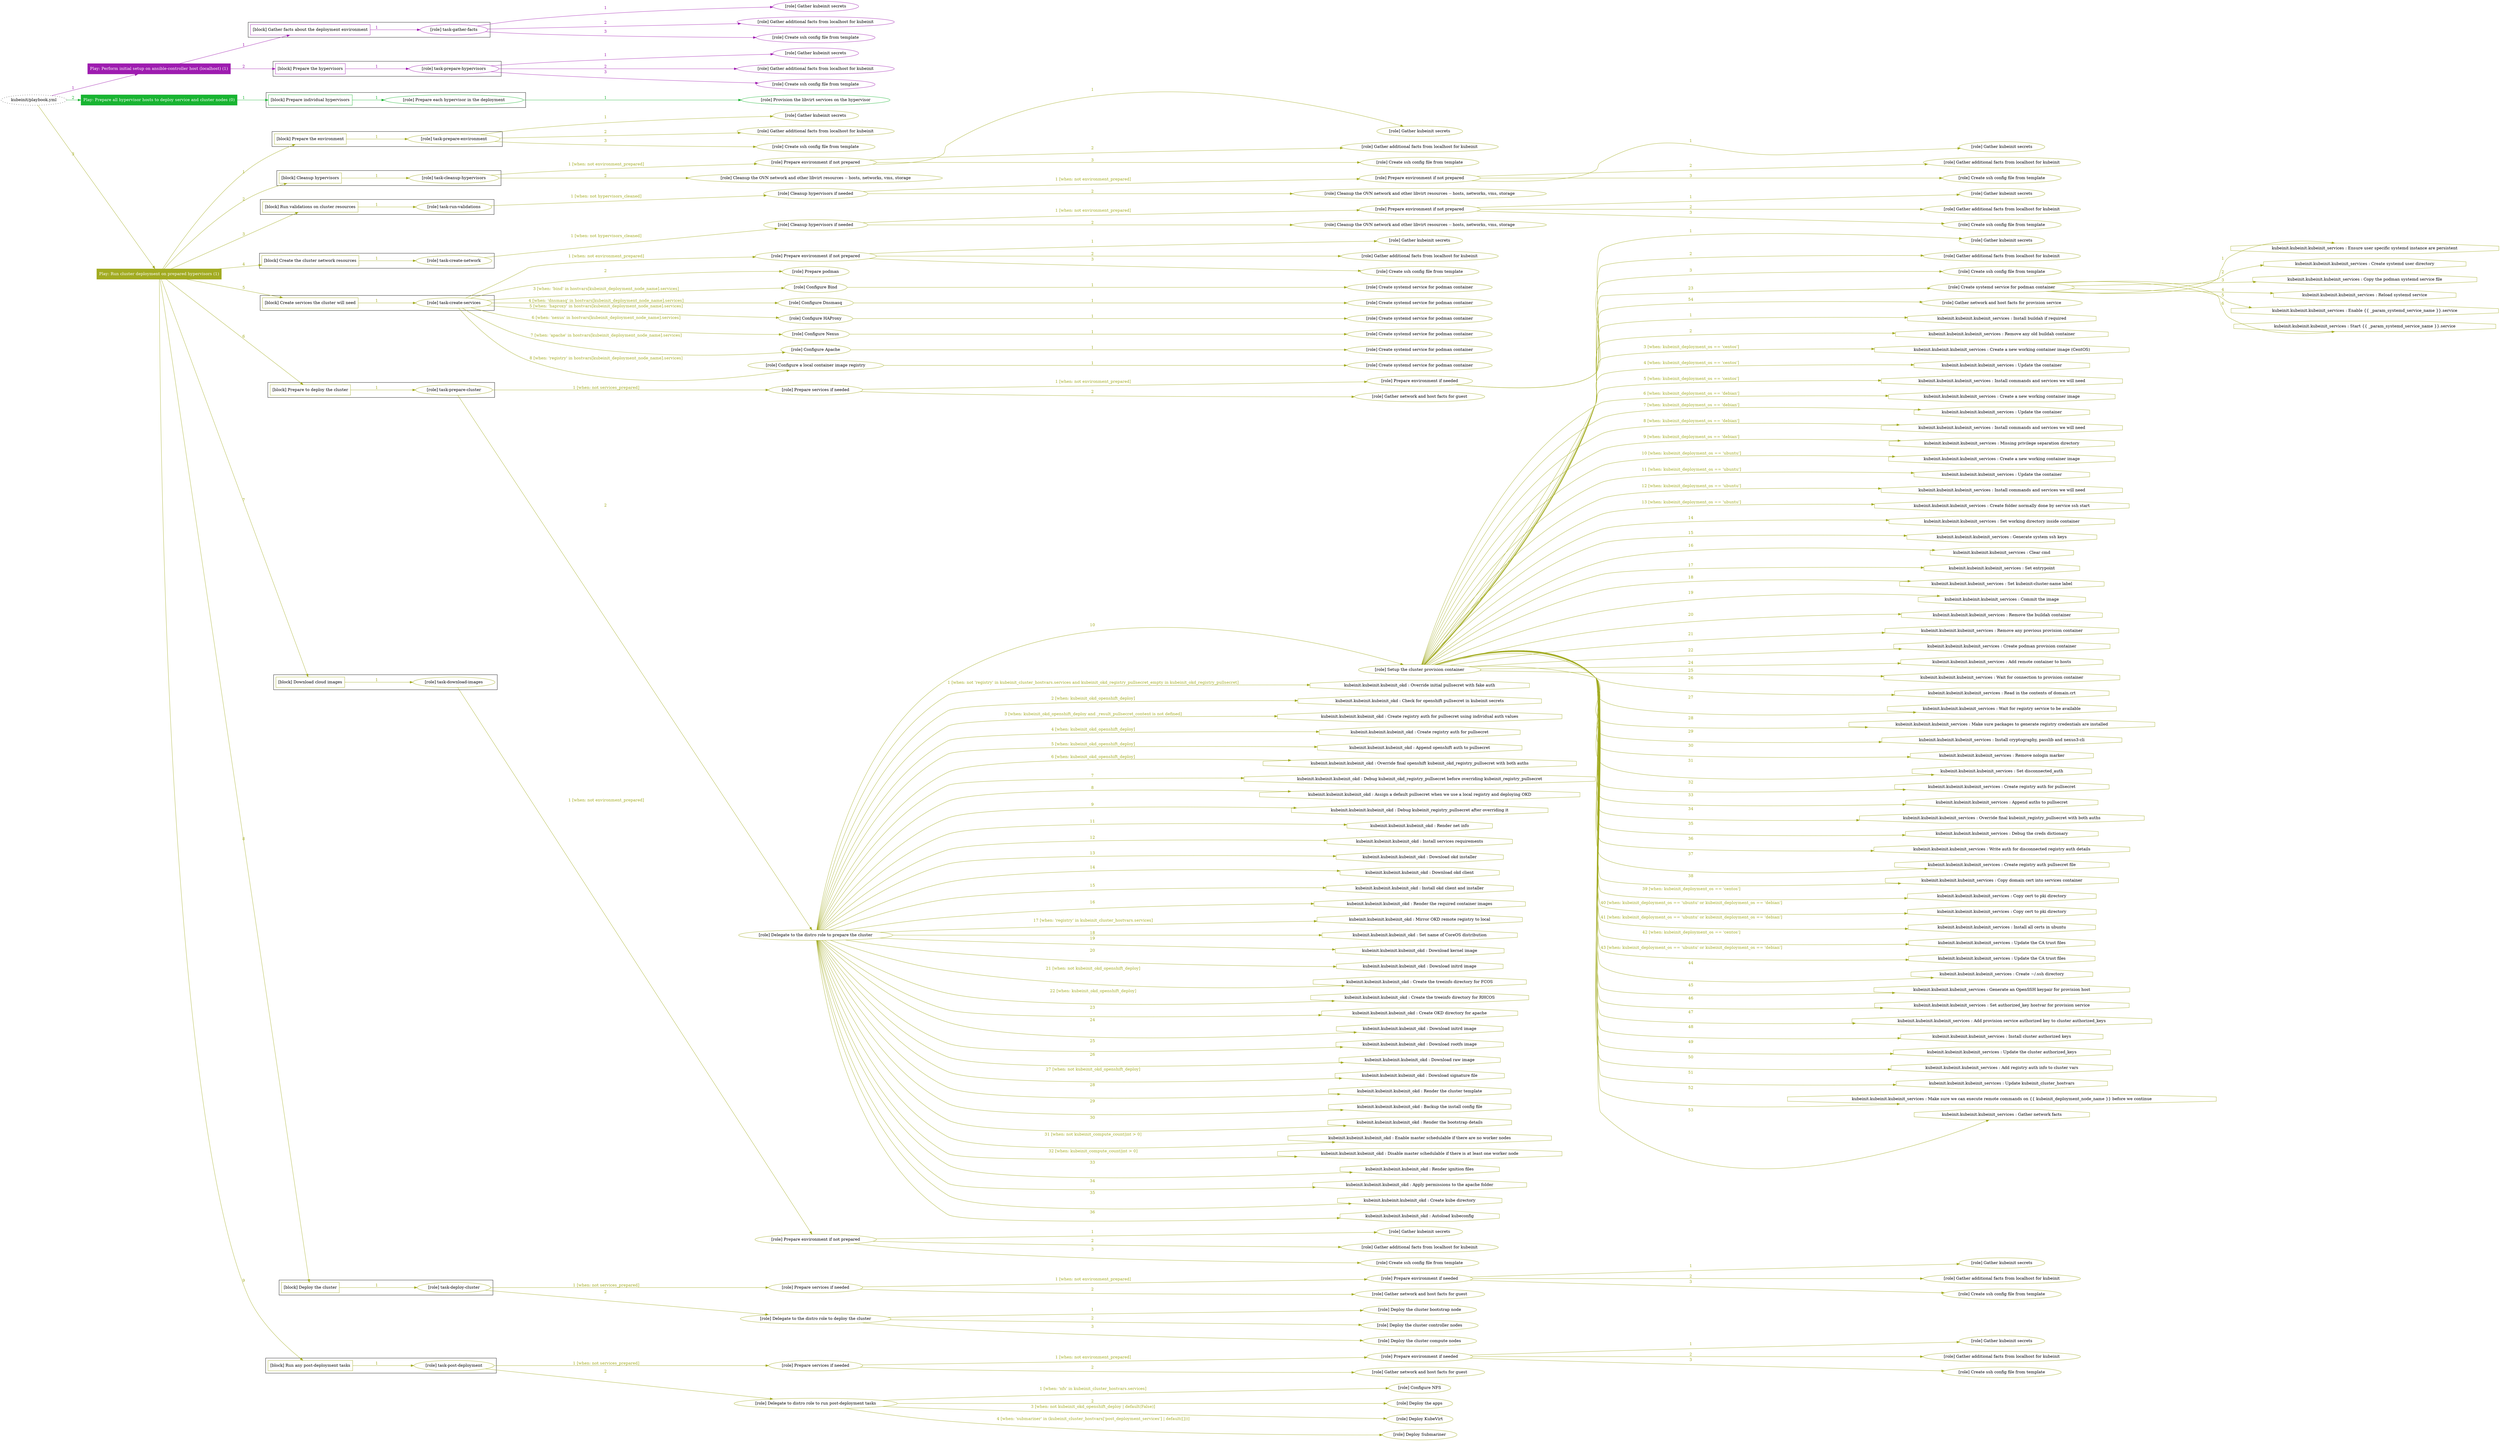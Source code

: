 digraph {
	graph [concentrate=true ordering=in rankdir=LR ratio=fill]
	edge [esep=5 sep=10]
	"kubeinit/playbook.yml" [URL="/home/runner/work/kubeinit/kubeinit/kubeinit/playbook.yml" id=playbook_ba09d4cb style=dotted]
	play_d3b48c4b [label="Play: Perform initial setup on ansible-controller host (localhost) (1)" URL="/home/runner/work/kubeinit/kubeinit/kubeinit/playbook.yml" color="#9e1cb0" fontcolor="#ffffff" id=play_d3b48c4b shape=box style=filled tooltip=localhost]
	"kubeinit/playbook.yml" -> play_d3b48c4b [label="1 " color="#9e1cb0" fontcolor="#9e1cb0" id=edge_ede05588 labeltooltip="1 " tooltip="1 "]
	subgraph "Gather kubeinit secrets" {
		role_a922803a [label="[role] Gather kubeinit secrets" URL="/home/runner/.ansible/collections/ansible_collections/kubeinit/kubeinit/roles/kubeinit_prepare/tasks/gather_kubeinit_facts.yml" color="#9e1cb0" id=role_a922803a tooltip="Gather kubeinit secrets"]
	}
	subgraph "Gather additional facts from localhost for kubeinit" {
		role_7cab244f [label="[role] Gather additional facts from localhost for kubeinit" URL="/home/runner/.ansible/collections/ansible_collections/kubeinit/kubeinit/roles/kubeinit_prepare/tasks/gather_kubeinit_facts.yml" color="#9e1cb0" id=role_7cab244f tooltip="Gather additional facts from localhost for kubeinit"]
	}
	subgraph "Create ssh config file from template" {
		role_708a1d10 [label="[role] Create ssh config file from template" URL="/home/runner/.ansible/collections/ansible_collections/kubeinit/kubeinit/roles/kubeinit_prepare/tasks/gather_kubeinit_facts.yml" color="#9e1cb0" id=role_708a1d10 tooltip="Create ssh config file from template"]
	}
	subgraph "task-gather-facts" {
		role_98341b9b [label="[role] task-gather-facts" URL="/home/runner/work/kubeinit/kubeinit/kubeinit/playbook.yml" color="#9e1cb0" id=role_98341b9b tooltip="task-gather-facts"]
		role_98341b9b -> role_a922803a [label="1 " color="#9e1cb0" fontcolor="#9e1cb0" id=edge_b1b64906 labeltooltip="1 " tooltip="1 "]
		role_98341b9b -> role_7cab244f [label="2 " color="#9e1cb0" fontcolor="#9e1cb0" id=edge_f02c9599 labeltooltip="2 " tooltip="2 "]
		role_98341b9b -> role_708a1d10 [label="3 " color="#9e1cb0" fontcolor="#9e1cb0" id=edge_8cf3ed76 labeltooltip="3 " tooltip="3 "]
	}
	subgraph "Gather kubeinit secrets" {
		role_b5440e9c [label="[role] Gather kubeinit secrets" URL="/home/runner/.ansible/collections/ansible_collections/kubeinit/kubeinit/roles/kubeinit_prepare/tasks/gather_kubeinit_facts.yml" color="#9e1cb0" id=role_b5440e9c tooltip="Gather kubeinit secrets"]
	}
	subgraph "Gather additional facts from localhost for kubeinit" {
		role_1b97b707 [label="[role] Gather additional facts from localhost for kubeinit" URL="/home/runner/.ansible/collections/ansible_collections/kubeinit/kubeinit/roles/kubeinit_prepare/tasks/gather_kubeinit_facts.yml" color="#9e1cb0" id=role_1b97b707 tooltip="Gather additional facts from localhost for kubeinit"]
	}
	subgraph "Create ssh config file from template" {
		role_17245c30 [label="[role] Create ssh config file from template" URL="/home/runner/.ansible/collections/ansible_collections/kubeinit/kubeinit/roles/kubeinit_prepare/tasks/gather_kubeinit_facts.yml" color="#9e1cb0" id=role_17245c30 tooltip="Create ssh config file from template"]
	}
	subgraph "task-prepare-hypervisors" {
		role_27d94420 [label="[role] task-prepare-hypervisors" URL="/home/runner/work/kubeinit/kubeinit/kubeinit/playbook.yml" color="#9e1cb0" id=role_27d94420 tooltip="task-prepare-hypervisors"]
		role_27d94420 -> role_b5440e9c [label="1 " color="#9e1cb0" fontcolor="#9e1cb0" id=edge_77cdfb68 labeltooltip="1 " tooltip="1 "]
		role_27d94420 -> role_1b97b707 [label="2 " color="#9e1cb0" fontcolor="#9e1cb0" id=edge_ba72c001 labeltooltip="2 " tooltip="2 "]
		role_27d94420 -> role_17245c30 [label="3 " color="#9e1cb0" fontcolor="#9e1cb0" id=edge_c2b312e7 labeltooltip="3 " tooltip="3 "]
	}
	subgraph "Play: Perform initial setup on ansible-controller host (localhost) (1)" {
		play_d3b48c4b -> block_9ab9884f [label=1 color="#9e1cb0" fontcolor="#9e1cb0" id=edge_fa0c77bc labeltooltip=1 tooltip=1]
		subgraph cluster_block_9ab9884f {
			block_9ab9884f [label="[block] Gather facts about the deployment environment" URL="/home/runner/work/kubeinit/kubeinit/kubeinit/playbook.yml" color="#9e1cb0" id=block_9ab9884f labeltooltip="Gather facts about the deployment environment" shape=box tooltip="Gather facts about the deployment environment"]
			block_9ab9884f -> role_98341b9b [label="1 " color="#9e1cb0" fontcolor="#9e1cb0" id=edge_4f9edf09 labeltooltip="1 " tooltip="1 "]
		}
		play_d3b48c4b -> block_9623e08a [label=2 color="#9e1cb0" fontcolor="#9e1cb0" id=edge_6b60cec2 labeltooltip=2 tooltip=2]
		subgraph cluster_block_9623e08a {
			block_9623e08a [label="[block] Prepare the hypervisors" URL="/home/runner/work/kubeinit/kubeinit/kubeinit/playbook.yml" color="#9e1cb0" id=block_9623e08a labeltooltip="Prepare the hypervisors" shape=box tooltip="Prepare the hypervisors"]
			block_9623e08a -> role_27d94420 [label="1 " color="#9e1cb0" fontcolor="#9e1cb0" id=edge_c09bfdb1 labeltooltip="1 " tooltip="1 "]
		}
	}
	play_fb0161df [label="Play: Prepare all hypervisor hosts to deploy service and cluster nodes (0)" URL="/home/runner/work/kubeinit/kubeinit/kubeinit/playbook.yml" color="#18b431" fontcolor="#ffffff" id=play_fb0161df shape=box style=filled tooltip="Play: Prepare all hypervisor hosts to deploy service and cluster nodes (0)"]
	"kubeinit/playbook.yml" -> play_fb0161df [label="2 " color="#18b431" fontcolor="#18b431" id=edge_d9922b63 labeltooltip="2 " tooltip="2 "]
	subgraph "Provision the libvirt services on the hypervisor" {
		role_69f1a5f9 [label="[role] Provision the libvirt services on the hypervisor" URL="/home/runner/.ansible/collections/ansible_collections/kubeinit/kubeinit/roles/kubeinit_prepare/tasks/prepare_hypervisor.yml" color="#18b431" id=role_69f1a5f9 tooltip="Provision the libvirt services on the hypervisor"]
	}
	subgraph "Prepare each hypervisor in the deployment" {
		role_79ffd1f5 [label="[role] Prepare each hypervisor in the deployment" URL="/home/runner/work/kubeinit/kubeinit/kubeinit/playbook.yml" color="#18b431" id=role_79ffd1f5 tooltip="Prepare each hypervisor in the deployment"]
		role_79ffd1f5 -> role_69f1a5f9 [label="1 " color="#18b431" fontcolor="#18b431" id=edge_f9071348 labeltooltip="1 " tooltip="1 "]
	}
	subgraph "Play: Prepare all hypervisor hosts to deploy service and cluster nodes (0)" {
		play_fb0161df -> block_2b69255b [label=1 color="#18b431" fontcolor="#18b431" id=edge_f4ca4dde labeltooltip=1 tooltip=1]
		subgraph cluster_block_2b69255b {
			block_2b69255b [label="[block] Prepare individual hypervisors" URL="/home/runner/work/kubeinit/kubeinit/kubeinit/playbook.yml" color="#18b431" id=block_2b69255b labeltooltip="Prepare individual hypervisors" shape=box tooltip="Prepare individual hypervisors"]
			block_2b69255b -> role_79ffd1f5 [label="1 " color="#18b431" fontcolor="#18b431" id=edge_d31ed640 labeltooltip="1 " tooltip="1 "]
		}
	}
	play_08bcb300 [label="Play: Run cluster deployment on prepared hypervisors (1)" URL="/home/runner/work/kubeinit/kubeinit/kubeinit/playbook.yml" color="#a2ab21" fontcolor="#ffffff" id=play_08bcb300 shape=box style=filled tooltip=localhost]
	"kubeinit/playbook.yml" -> play_08bcb300 [label="3 " color="#a2ab21" fontcolor="#a2ab21" id=edge_59eb2c5b labeltooltip="3 " tooltip="3 "]
	subgraph "Gather kubeinit secrets" {
		role_34cc64d1 [label="[role] Gather kubeinit secrets" URL="/home/runner/.ansible/collections/ansible_collections/kubeinit/kubeinit/roles/kubeinit_prepare/tasks/gather_kubeinit_facts.yml" color="#a2ab21" id=role_34cc64d1 tooltip="Gather kubeinit secrets"]
	}
	subgraph "Gather additional facts from localhost for kubeinit" {
		role_9b966b0b [label="[role] Gather additional facts from localhost for kubeinit" URL="/home/runner/.ansible/collections/ansible_collections/kubeinit/kubeinit/roles/kubeinit_prepare/tasks/gather_kubeinit_facts.yml" color="#a2ab21" id=role_9b966b0b tooltip="Gather additional facts from localhost for kubeinit"]
	}
	subgraph "Create ssh config file from template" {
		role_6520969a [label="[role] Create ssh config file from template" URL="/home/runner/.ansible/collections/ansible_collections/kubeinit/kubeinit/roles/kubeinit_prepare/tasks/gather_kubeinit_facts.yml" color="#a2ab21" id=role_6520969a tooltip="Create ssh config file from template"]
	}
	subgraph "task-prepare-environment" {
		role_07501f46 [label="[role] task-prepare-environment" URL="/home/runner/work/kubeinit/kubeinit/kubeinit/playbook.yml" color="#a2ab21" id=role_07501f46 tooltip="task-prepare-environment"]
		role_07501f46 -> role_34cc64d1 [label="1 " color="#a2ab21" fontcolor="#a2ab21" id=edge_8ba0013e labeltooltip="1 " tooltip="1 "]
		role_07501f46 -> role_9b966b0b [label="2 " color="#a2ab21" fontcolor="#a2ab21" id=edge_5dc5107b labeltooltip="2 " tooltip="2 "]
		role_07501f46 -> role_6520969a [label="3 " color="#a2ab21" fontcolor="#a2ab21" id=edge_89cc6ade labeltooltip="3 " tooltip="3 "]
	}
	subgraph "Gather kubeinit secrets" {
		role_8cb338ea [label="[role] Gather kubeinit secrets" URL="/home/runner/.ansible/collections/ansible_collections/kubeinit/kubeinit/roles/kubeinit_prepare/tasks/gather_kubeinit_facts.yml" color="#a2ab21" id=role_8cb338ea tooltip="Gather kubeinit secrets"]
	}
	subgraph "Gather additional facts from localhost for kubeinit" {
		role_e785835f [label="[role] Gather additional facts from localhost for kubeinit" URL="/home/runner/.ansible/collections/ansible_collections/kubeinit/kubeinit/roles/kubeinit_prepare/tasks/gather_kubeinit_facts.yml" color="#a2ab21" id=role_e785835f tooltip="Gather additional facts from localhost for kubeinit"]
	}
	subgraph "Create ssh config file from template" {
		role_217e01ba [label="[role] Create ssh config file from template" URL="/home/runner/.ansible/collections/ansible_collections/kubeinit/kubeinit/roles/kubeinit_prepare/tasks/gather_kubeinit_facts.yml" color="#a2ab21" id=role_217e01ba tooltip="Create ssh config file from template"]
	}
	subgraph "Prepare environment if not prepared" {
		role_d3cdb1b5 [label="[role] Prepare environment if not prepared" URL="/home/runner/.ansible/collections/ansible_collections/kubeinit/kubeinit/roles/kubeinit_prepare/tasks/cleanup_hypervisors.yml" color="#a2ab21" id=role_d3cdb1b5 tooltip="Prepare environment if not prepared"]
		role_d3cdb1b5 -> role_8cb338ea [label="1 " color="#a2ab21" fontcolor="#a2ab21" id=edge_28091849 labeltooltip="1 " tooltip="1 "]
		role_d3cdb1b5 -> role_e785835f [label="2 " color="#a2ab21" fontcolor="#a2ab21" id=edge_046b372d labeltooltip="2 " tooltip="2 "]
		role_d3cdb1b5 -> role_217e01ba [label="3 " color="#a2ab21" fontcolor="#a2ab21" id=edge_bec6a9bf labeltooltip="3 " tooltip="3 "]
	}
	subgraph "Cleanup the OVN network and other libvirt resources -- hosts, networks, vms, storage" {
		role_c783c20e [label="[role] Cleanup the OVN network and other libvirt resources -- hosts, networks, vms, storage" URL="/home/runner/.ansible/collections/ansible_collections/kubeinit/kubeinit/roles/kubeinit_prepare/tasks/cleanup_hypervisors.yml" color="#a2ab21" id=role_c783c20e tooltip="Cleanup the OVN network and other libvirt resources -- hosts, networks, vms, storage"]
	}
	subgraph "task-cleanup-hypervisors" {
		role_ac79476a [label="[role] task-cleanup-hypervisors" URL="/home/runner/work/kubeinit/kubeinit/kubeinit/playbook.yml" color="#a2ab21" id=role_ac79476a tooltip="task-cleanup-hypervisors"]
		role_ac79476a -> role_d3cdb1b5 [label="1 [when: not environment_prepared]" color="#a2ab21" fontcolor="#a2ab21" id=edge_3a564aa4 labeltooltip="1 [when: not environment_prepared]" tooltip="1 [when: not environment_prepared]"]
		role_ac79476a -> role_c783c20e [label="2 " color="#a2ab21" fontcolor="#a2ab21" id=edge_1936e3ef labeltooltip="2 " tooltip="2 "]
	}
	subgraph "Gather kubeinit secrets" {
		role_25daa350 [label="[role] Gather kubeinit secrets" URL="/home/runner/.ansible/collections/ansible_collections/kubeinit/kubeinit/roles/kubeinit_prepare/tasks/gather_kubeinit_facts.yml" color="#a2ab21" id=role_25daa350 tooltip="Gather kubeinit secrets"]
	}
	subgraph "Gather additional facts from localhost for kubeinit" {
		role_a9db7434 [label="[role] Gather additional facts from localhost for kubeinit" URL="/home/runner/.ansible/collections/ansible_collections/kubeinit/kubeinit/roles/kubeinit_prepare/tasks/gather_kubeinit_facts.yml" color="#a2ab21" id=role_a9db7434 tooltip="Gather additional facts from localhost for kubeinit"]
	}
	subgraph "Create ssh config file from template" {
		role_c85d6f3f [label="[role] Create ssh config file from template" URL="/home/runner/.ansible/collections/ansible_collections/kubeinit/kubeinit/roles/kubeinit_prepare/tasks/gather_kubeinit_facts.yml" color="#a2ab21" id=role_c85d6f3f tooltip="Create ssh config file from template"]
	}
	subgraph "Prepare environment if not prepared" {
		role_7526e9af [label="[role] Prepare environment if not prepared" URL="/home/runner/.ansible/collections/ansible_collections/kubeinit/kubeinit/roles/kubeinit_prepare/tasks/cleanup_hypervisors.yml" color="#a2ab21" id=role_7526e9af tooltip="Prepare environment if not prepared"]
		role_7526e9af -> role_25daa350 [label="1 " color="#a2ab21" fontcolor="#a2ab21" id=edge_6c5c430e labeltooltip="1 " tooltip="1 "]
		role_7526e9af -> role_a9db7434 [label="2 " color="#a2ab21" fontcolor="#a2ab21" id=edge_f6464464 labeltooltip="2 " tooltip="2 "]
		role_7526e9af -> role_c85d6f3f [label="3 " color="#a2ab21" fontcolor="#a2ab21" id=edge_5afc0d31 labeltooltip="3 " tooltip="3 "]
	}
	subgraph "Cleanup the OVN network and other libvirt resources -- hosts, networks, vms, storage" {
		role_f5516721 [label="[role] Cleanup the OVN network and other libvirt resources -- hosts, networks, vms, storage" URL="/home/runner/.ansible/collections/ansible_collections/kubeinit/kubeinit/roles/kubeinit_prepare/tasks/cleanup_hypervisors.yml" color="#a2ab21" id=role_f5516721 tooltip="Cleanup the OVN network and other libvirt resources -- hosts, networks, vms, storage"]
	}
	subgraph "Cleanup hypervisors if needed" {
		role_df4c793b [label="[role] Cleanup hypervisors if needed" URL="/home/runner/.ansible/collections/ansible_collections/kubeinit/kubeinit/roles/kubeinit_validations/tasks/main.yml" color="#a2ab21" id=role_df4c793b tooltip="Cleanup hypervisors if needed"]
		role_df4c793b -> role_7526e9af [label="1 [when: not environment_prepared]" color="#a2ab21" fontcolor="#a2ab21" id=edge_c57dfc24 labeltooltip="1 [when: not environment_prepared]" tooltip="1 [when: not environment_prepared]"]
		role_df4c793b -> role_f5516721 [label="2 " color="#a2ab21" fontcolor="#a2ab21" id=edge_fea5c91c labeltooltip="2 " tooltip="2 "]
	}
	subgraph "task-run-validations" {
		role_3692a698 [label="[role] task-run-validations" URL="/home/runner/work/kubeinit/kubeinit/kubeinit/playbook.yml" color="#a2ab21" id=role_3692a698 tooltip="task-run-validations"]
		role_3692a698 -> role_df4c793b [label="1 [when: not hypervisors_cleaned]" color="#a2ab21" fontcolor="#a2ab21" id=edge_f4041d47 labeltooltip="1 [when: not hypervisors_cleaned]" tooltip="1 [when: not hypervisors_cleaned]"]
	}
	subgraph "Gather kubeinit secrets" {
		role_337965f3 [label="[role] Gather kubeinit secrets" URL="/home/runner/.ansible/collections/ansible_collections/kubeinit/kubeinit/roles/kubeinit_prepare/tasks/gather_kubeinit_facts.yml" color="#a2ab21" id=role_337965f3 tooltip="Gather kubeinit secrets"]
	}
	subgraph "Gather additional facts from localhost for kubeinit" {
		role_1bd917a1 [label="[role] Gather additional facts from localhost for kubeinit" URL="/home/runner/.ansible/collections/ansible_collections/kubeinit/kubeinit/roles/kubeinit_prepare/tasks/gather_kubeinit_facts.yml" color="#a2ab21" id=role_1bd917a1 tooltip="Gather additional facts from localhost for kubeinit"]
	}
	subgraph "Create ssh config file from template" {
		role_14a1413f [label="[role] Create ssh config file from template" URL="/home/runner/.ansible/collections/ansible_collections/kubeinit/kubeinit/roles/kubeinit_prepare/tasks/gather_kubeinit_facts.yml" color="#a2ab21" id=role_14a1413f tooltip="Create ssh config file from template"]
	}
	subgraph "Prepare environment if not prepared" {
		role_3475ff0b [label="[role] Prepare environment if not prepared" URL="/home/runner/.ansible/collections/ansible_collections/kubeinit/kubeinit/roles/kubeinit_prepare/tasks/cleanup_hypervisors.yml" color="#a2ab21" id=role_3475ff0b tooltip="Prepare environment if not prepared"]
		role_3475ff0b -> role_337965f3 [label="1 " color="#a2ab21" fontcolor="#a2ab21" id=edge_73b7e172 labeltooltip="1 " tooltip="1 "]
		role_3475ff0b -> role_1bd917a1 [label="2 " color="#a2ab21" fontcolor="#a2ab21" id=edge_6ff4cd8d labeltooltip="2 " tooltip="2 "]
		role_3475ff0b -> role_14a1413f [label="3 " color="#a2ab21" fontcolor="#a2ab21" id=edge_dec35b70 labeltooltip="3 " tooltip="3 "]
	}
	subgraph "Cleanup the OVN network and other libvirt resources -- hosts, networks, vms, storage" {
		role_7b2f3e6d [label="[role] Cleanup the OVN network and other libvirt resources -- hosts, networks, vms, storage" URL="/home/runner/.ansible/collections/ansible_collections/kubeinit/kubeinit/roles/kubeinit_prepare/tasks/cleanup_hypervisors.yml" color="#a2ab21" id=role_7b2f3e6d tooltip="Cleanup the OVN network and other libvirt resources -- hosts, networks, vms, storage"]
	}
	subgraph "Cleanup hypervisors if needed" {
		role_3d6fbdcc [label="[role] Cleanup hypervisors if needed" URL="/home/runner/.ansible/collections/ansible_collections/kubeinit/kubeinit/roles/kubeinit_libvirt/tasks/create_network.yml" color="#a2ab21" id=role_3d6fbdcc tooltip="Cleanup hypervisors if needed"]
		role_3d6fbdcc -> role_3475ff0b [label="1 [when: not environment_prepared]" color="#a2ab21" fontcolor="#a2ab21" id=edge_dc3a4313 labeltooltip="1 [when: not environment_prepared]" tooltip="1 [when: not environment_prepared]"]
		role_3d6fbdcc -> role_7b2f3e6d [label="2 " color="#a2ab21" fontcolor="#a2ab21" id=edge_14f61e30 labeltooltip="2 " tooltip="2 "]
	}
	subgraph "task-create-network" {
		role_ad4ee0c6 [label="[role] task-create-network" URL="/home/runner/work/kubeinit/kubeinit/kubeinit/playbook.yml" color="#a2ab21" id=role_ad4ee0c6 tooltip="task-create-network"]
		role_ad4ee0c6 -> role_3d6fbdcc [label="1 [when: not hypervisors_cleaned]" color="#a2ab21" fontcolor="#a2ab21" id=edge_0dd70664 labeltooltip="1 [when: not hypervisors_cleaned]" tooltip="1 [when: not hypervisors_cleaned]"]
	}
	subgraph "Gather kubeinit secrets" {
		role_a1996b69 [label="[role] Gather kubeinit secrets" URL="/home/runner/.ansible/collections/ansible_collections/kubeinit/kubeinit/roles/kubeinit_prepare/tasks/gather_kubeinit_facts.yml" color="#a2ab21" id=role_a1996b69 tooltip="Gather kubeinit secrets"]
	}
	subgraph "Gather additional facts from localhost for kubeinit" {
		role_18c6a91c [label="[role] Gather additional facts from localhost for kubeinit" URL="/home/runner/.ansible/collections/ansible_collections/kubeinit/kubeinit/roles/kubeinit_prepare/tasks/gather_kubeinit_facts.yml" color="#a2ab21" id=role_18c6a91c tooltip="Gather additional facts from localhost for kubeinit"]
	}
	subgraph "Create ssh config file from template" {
		role_f1040ece [label="[role] Create ssh config file from template" URL="/home/runner/.ansible/collections/ansible_collections/kubeinit/kubeinit/roles/kubeinit_prepare/tasks/gather_kubeinit_facts.yml" color="#a2ab21" id=role_f1040ece tooltip="Create ssh config file from template"]
	}
	subgraph "Prepare environment if not prepared" {
		role_8faf0595 [label="[role] Prepare environment if not prepared" URL="/home/runner/.ansible/collections/ansible_collections/kubeinit/kubeinit/roles/kubeinit_services/tasks/main.yml" color="#a2ab21" id=role_8faf0595 tooltip="Prepare environment if not prepared"]
		role_8faf0595 -> role_a1996b69 [label="1 " color="#a2ab21" fontcolor="#a2ab21" id=edge_a94a5d17 labeltooltip="1 " tooltip="1 "]
		role_8faf0595 -> role_18c6a91c [label="2 " color="#a2ab21" fontcolor="#a2ab21" id=edge_89d515c9 labeltooltip="2 " tooltip="2 "]
		role_8faf0595 -> role_f1040ece [label="3 " color="#a2ab21" fontcolor="#a2ab21" id=edge_e068e86b labeltooltip="3 " tooltip="3 "]
	}
	subgraph "Prepare podman" {
		role_78c882f7 [label="[role] Prepare podman" URL="/home/runner/.ansible/collections/ansible_collections/kubeinit/kubeinit/roles/kubeinit_services/tasks/00_create_service_pod.yml" color="#a2ab21" id=role_78c882f7 tooltip="Prepare podman"]
	}
	subgraph "Create systemd service for podman container" {
		role_5403e1c9 [label="[role] Create systemd service for podman container" URL="/home/runner/.ansible/collections/ansible_collections/kubeinit/kubeinit/roles/kubeinit_bind/tasks/main.yml" color="#a2ab21" id=role_5403e1c9 tooltip="Create systemd service for podman container"]
	}
	subgraph "Configure Bind" {
		role_56dbe3ae [label="[role] Configure Bind" URL="/home/runner/.ansible/collections/ansible_collections/kubeinit/kubeinit/roles/kubeinit_services/tasks/start_services_containers.yml" color="#a2ab21" id=role_56dbe3ae tooltip="Configure Bind"]
		role_56dbe3ae -> role_5403e1c9 [label="1 " color="#a2ab21" fontcolor="#a2ab21" id=edge_b5b0764f labeltooltip="1 " tooltip="1 "]
	}
	subgraph "Create systemd service for podman container" {
		role_13a86eb5 [label="[role] Create systemd service for podman container" URL="/home/runner/.ansible/collections/ansible_collections/kubeinit/kubeinit/roles/kubeinit_dnsmasq/tasks/main.yml" color="#a2ab21" id=role_13a86eb5 tooltip="Create systemd service for podman container"]
	}
	subgraph "Configure Dnsmasq" {
		role_f9ed1833 [label="[role] Configure Dnsmasq" URL="/home/runner/.ansible/collections/ansible_collections/kubeinit/kubeinit/roles/kubeinit_services/tasks/start_services_containers.yml" color="#a2ab21" id=role_f9ed1833 tooltip="Configure Dnsmasq"]
		role_f9ed1833 -> role_13a86eb5 [label="1 " color="#a2ab21" fontcolor="#a2ab21" id=edge_6d5ced1b labeltooltip="1 " tooltip="1 "]
	}
	subgraph "Create systemd service for podman container" {
		role_f8c11441 [label="[role] Create systemd service for podman container" URL="/home/runner/.ansible/collections/ansible_collections/kubeinit/kubeinit/roles/kubeinit_haproxy/tasks/main.yml" color="#a2ab21" id=role_f8c11441 tooltip="Create systemd service for podman container"]
	}
	subgraph "Configure HAProxy" {
		role_52ea9189 [label="[role] Configure HAProxy" URL="/home/runner/.ansible/collections/ansible_collections/kubeinit/kubeinit/roles/kubeinit_services/tasks/start_services_containers.yml" color="#a2ab21" id=role_52ea9189 tooltip="Configure HAProxy"]
		role_52ea9189 -> role_f8c11441 [label="1 " color="#a2ab21" fontcolor="#a2ab21" id=edge_3e1ab4b0 labeltooltip="1 " tooltip="1 "]
	}
	subgraph "Create systemd service for podman container" {
		role_ecdf7423 [label="[role] Create systemd service for podman container" URL="/home/runner/.ansible/collections/ansible_collections/kubeinit/kubeinit/roles/kubeinit_nexus/tasks/main.yml" color="#a2ab21" id=role_ecdf7423 tooltip="Create systemd service for podman container"]
	}
	subgraph "Configure Nexus" {
		role_daab7539 [label="[role] Configure Nexus" URL="/home/runner/.ansible/collections/ansible_collections/kubeinit/kubeinit/roles/kubeinit_services/tasks/start_services_containers.yml" color="#a2ab21" id=role_daab7539 tooltip="Configure Nexus"]
		role_daab7539 -> role_ecdf7423 [label="1 " color="#a2ab21" fontcolor="#a2ab21" id=edge_604325ac labeltooltip="1 " tooltip="1 "]
	}
	subgraph "Create systemd service for podman container" {
		role_76d3f4f7 [label="[role] Create systemd service for podman container" URL="/home/runner/.ansible/collections/ansible_collections/kubeinit/kubeinit/roles/kubeinit_apache/tasks/main.yml" color="#a2ab21" id=role_76d3f4f7 tooltip="Create systemd service for podman container"]
	}
	subgraph "Configure Apache" {
		role_1e69baec [label="[role] Configure Apache" URL="/home/runner/.ansible/collections/ansible_collections/kubeinit/kubeinit/roles/kubeinit_services/tasks/start_services_containers.yml" color="#a2ab21" id=role_1e69baec tooltip="Configure Apache"]
		role_1e69baec -> role_76d3f4f7 [label="1 " color="#a2ab21" fontcolor="#a2ab21" id=edge_22ee868c labeltooltip="1 " tooltip="1 "]
	}
	subgraph "Create systemd service for podman container" {
		role_ef6f42b9 [label="[role] Create systemd service for podman container" URL="/home/runner/.ansible/collections/ansible_collections/kubeinit/kubeinit/roles/kubeinit_registry/tasks/main.yml" color="#a2ab21" id=role_ef6f42b9 tooltip="Create systemd service for podman container"]
	}
	subgraph "Configure a local container image registry" {
		role_4daab44d [label="[role] Configure a local container image registry" URL="/home/runner/.ansible/collections/ansible_collections/kubeinit/kubeinit/roles/kubeinit_services/tasks/start_services_containers.yml" color="#a2ab21" id=role_4daab44d tooltip="Configure a local container image registry"]
		role_4daab44d -> role_ef6f42b9 [label="1 " color="#a2ab21" fontcolor="#a2ab21" id=edge_8fa55584 labeltooltip="1 " tooltip="1 "]
	}
	subgraph "task-create-services" {
		role_a515836f [label="[role] task-create-services" URL="/home/runner/work/kubeinit/kubeinit/kubeinit/playbook.yml" color="#a2ab21" id=role_a515836f tooltip="task-create-services"]
		role_a515836f -> role_8faf0595 [label="1 [when: not environment_prepared]" color="#a2ab21" fontcolor="#a2ab21" id=edge_64240e65 labeltooltip="1 [when: not environment_prepared]" tooltip="1 [when: not environment_prepared]"]
		role_a515836f -> role_78c882f7 [label="2 " color="#a2ab21" fontcolor="#a2ab21" id=edge_54081ad4 labeltooltip="2 " tooltip="2 "]
		role_a515836f -> role_56dbe3ae [label="3 [when: 'bind' in hostvars[kubeinit_deployment_node_name].services]" color="#a2ab21" fontcolor="#a2ab21" id=edge_dfa0cefd labeltooltip="3 [when: 'bind' in hostvars[kubeinit_deployment_node_name].services]" tooltip="3 [when: 'bind' in hostvars[kubeinit_deployment_node_name].services]"]
		role_a515836f -> role_f9ed1833 [label="4 [when: 'dnsmasq' in hostvars[kubeinit_deployment_node_name].services]" color="#a2ab21" fontcolor="#a2ab21" id=edge_64e3c25d labeltooltip="4 [when: 'dnsmasq' in hostvars[kubeinit_deployment_node_name].services]" tooltip="4 [when: 'dnsmasq' in hostvars[kubeinit_deployment_node_name].services]"]
		role_a515836f -> role_52ea9189 [label="5 [when: 'haproxy' in hostvars[kubeinit_deployment_node_name].services]" color="#a2ab21" fontcolor="#a2ab21" id=edge_bb5818dc labeltooltip="5 [when: 'haproxy' in hostvars[kubeinit_deployment_node_name].services]" tooltip="5 [when: 'haproxy' in hostvars[kubeinit_deployment_node_name].services]"]
		role_a515836f -> role_daab7539 [label="6 [when: 'nexus' in hostvars[kubeinit_deployment_node_name].services]" color="#a2ab21" fontcolor="#a2ab21" id=edge_2c52e87f labeltooltip="6 [when: 'nexus' in hostvars[kubeinit_deployment_node_name].services]" tooltip="6 [when: 'nexus' in hostvars[kubeinit_deployment_node_name].services]"]
		role_a515836f -> role_1e69baec [label="7 [when: 'apache' in hostvars[kubeinit_deployment_node_name].services]" color="#a2ab21" fontcolor="#a2ab21" id=edge_daf1e4fd labeltooltip="7 [when: 'apache' in hostvars[kubeinit_deployment_node_name].services]" tooltip="7 [when: 'apache' in hostvars[kubeinit_deployment_node_name].services]"]
		role_a515836f -> role_4daab44d [label="8 [when: 'registry' in hostvars[kubeinit_deployment_node_name].services]" color="#a2ab21" fontcolor="#a2ab21" id=edge_4fc01123 labeltooltip="8 [when: 'registry' in hostvars[kubeinit_deployment_node_name].services]" tooltip="8 [when: 'registry' in hostvars[kubeinit_deployment_node_name].services]"]
	}
	subgraph "Gather kubeinit secrets" {
		role_2ebf6fdc [label="[role] Gather kubeinit secrets" URL="/home/runner/.ansible/collections/ansible_collections/kubeinit/kubeinit/roles/kubeinit_prepare/tasks/gather_kubeinit_facts.yml" color="#a2ab21" id=role_2ebf6fdc tooltip="Gather kubeinit secrets"]
	}
	subgraph "Gather additional facts from localhost for kubeinit" {
		role_bccd011c [label="[role] Gather additional facts from localhost for kubeinit" URL="/home/runner/.ansible/collections/ansible_collections/kubeinit/kubeinit/roles/kubeinit_prepare/tasks/gather_kubeinit_facts.yml" color="#a2ab21" id=role_bccd011c tooltip="Gather additional facts from localhost for kubeinit"]
	}
	subgraph "Create ssh config file from template" {
		role_f16e793e [label="[role] Create ssh config file from template" URL="/home/runner/.ansible/collections/ansible_collections/kubeinit/kubeinit/roles/kubeinit_prepare/tasks/gather_kubeinit_facts.yml" color="#a2ab21" id=role_f16e793e tooltip="Create ssh config file from template"]
	}
	subgraph "Prepare environment if needed" {
		role_dd4bbeb1 [label="[role] Prepare environment if needed" URL="/home/runner/.ansible/collections/ansible_collections/kubeinit/kubeinit/roles/kubeinit_services/tasks/prepare_services.yml" color="#a2ab21" id=role_dd4bbeb1 tooltip="Prepare environment if needed"]
		role_dd4bbeb1 -> role_2ebf6fdc [label="1 " color="#a2ab21" fontcolor="#a2ab21" id=edge_df57bd45 labeltooltip="1 " tooltip="1 "]
		role_dd4bbeb1 -> role_bccd011c [label="2 " color="#a2ab21" fontcolor="#a2ab21" id=edge_d80527b5 labeltooltip="2 " tooltip="2 "]
		role_dd4bbeb1 -> role_f16e793e [label="3 " color="#a2ab21" fontcolor="#a2ab21" id=edge_6ddf9798 labeltooltip="3 " tooltip="3 "]
	}
	subgraph "Gather network and host facts for guest" {
		role_ee14c3c7 [label="[role] Gather network and host facts for guest" URL="/home/runner/.ansible/collections/ansible_collections/kubeinit/kubeinit/roles/kubeinit_services/tasks/prepare_services.yml" color="#a2ab21" id=role_ee14c3c7 tooltip="Gather network and host facts for guest"]
	}
	subgraph "Prepare services if needed" {
		role_dfe5f825 [label="[role] Prepare services if needed" URL="/home/runner/.ansible/collections/ansible_collections/kubeinit/kubeinit/roles/kubeinit_prepare/tasks/prepare_cluster.yml" color="#a2ab21" id=role_dfe5f825 tooltip="Prepare services if needed"]
		role_dfe5f825 -> role_dd4bbeb1 [label="1 [when: not environment_prepared]" color="#a2ab21" fontcolor="#a2ab21" id=edge_3bbf2b83 labeltooltip="1 [when: not environment_prepared]" tooltip="1 [when: not environment_prepared]"]
		role_dfe5f825 -> role_ee14c3c7 [label="2 " color="#a2ab21" fontcolor="#a2ab21" id=edge_5297e74d labeltooltip="2 " tooltip="2 "]
	}
	subgraph "Create systemd service for podman container" {
		role_e296d030 [label="[role] Create systemd service for podman container" URL="/home/runner/.ansible/collections/ansible_collections/kubeinit/kubeinit/roles/kubeinit_services/tasks/create_provision_container.yml" color="#a2ab21" id=role_e296d030 tooltip="Create systemd service for podman container"]
		task_be3ff36b [label="kubeinit.kubeinit.kubeinit_services : Ensure user specific systemd instance are persistent" URL="/home/runner/.ansible/collections/ansible_collections/kubeinit/kubeinit/roles/kubeinit_services/tasks/create_managed_service.yml" color="#a2ab21" id=task_be3ff36b shape=octagon tooltip="kubeinit.kubeinit.kubeinit_services : Ensure user specific systemd instance are persistent"]
		role_e296d030 -> task_be3ff36b [label="1 " color="#a2ab21" fontcolor="#a2ab21" id=edge_ffcc8815 labeltooltip="1 " tooltip="1 "]
		task_70e487bf [label="kubeinit.kubeinit.kubeinit_services : Create systemd user directory" URL="/home/runner/.ansible/collections/ansible_collections/kubeinit/kubeinit/roles/kubeinit_services/tasks/create_managed_service.yml" color="#a2ab21" id=task_70e487bf shape=octagon tooltip="kubeinit.kubeinit.kubeinit_services : Create systemd user directory"]
		role_e296d030 -> task_70e487bf [label="2 " color="#a2ab21" fontcolor="#a2ab21" id=edge_7488b02b labeltooltip="2 " tooltip="2 "]
		task_ce8af298 [label="kubeinit.kubeinit.kubeinit_services : Copy the podman systemd service file" URL="/home/runner/.ansible/collections/ansible_collections/kubeinit/kubeinit/roles/kubeinit_services/tasks/create_managed_service.yml" color="#a2ab21" id=task_ce8af298 shape=octagon tooltip="kubeinit.kubeinit.kubeinit_services : Copy the podman systemd service file"]
		role_e296d030 -> task_ce8af298 [label="3 " color="#a2ab21" fontcolor="#a2ab21" id=edge_36858213 labeltooltip="3 " tooltip="3 "]
		task_a15e4066 [label="kubeinit.kubeinit.kubeinit_services : Reload systemd service" URL="/home/runner/.ansible/collections/ansible_collections/kubeinit/kubeinit/roles/kubeinit_services/tasks/create_managed_service.yml" color="#a2ab21" id=task_a15e4066 shape=octagon tooltip="kubeinit.kubeinit.kubeinit_services : Reload systemd service"]
		role_e296d030 -> task_a15e4066 [label="4 " color="#a2ab21" fontcolor="#a2ab21" id=edge_f4108825 labeltooltip="4 " tooltip="4 "]
		task_db8dba2f [label="kubeinit.kubeinit.kubeinit_services : Enable {{ _param_systemd_service_name }}.service" URL="/home/runner/.ansible/collections/ansible_collections/kubeinit/kubeinit/roles/kubeinit_services/tasks/create_managed_service.yml" color="#a2ab21" id=task_db8dba2f shape=octagon tooltip="kubeinit.kubeinit.kubeinit_services : Enable {{ _param_systemd_service_name }}.service"]
		role_e296d030 -> task_db8dba2f [label="5 " color="#a2ab21" fontcolor="#a2ab21" id=edge_113291a2 labeltooltip="5 " tooltip="5 "]
		task_25e9d8fc [label="kubeinit.kubeinit.kubeinit_services : Start {{ _param_systemd_service_name }}.service" URL="/home/runner/.ansible/collections/ansible_collections/kubeinit/kubeinit/roles/kubeinit_services/tasks/create_managed_service.yml" color="#a2ab21" id=task_25e9d8fc shape=octagon tooltip="kubeinit.kubeinit.kubeinit_services : Start {{ _param_systemd_service_name }}.service"]
		role_e296d030 -> task_25e9d8fc [label="6 " color="#a2ab21" fontcolor="#a2ab21" id=edge_01da0a49 labeltooltip="6 " tooltip="6 "]
	}
	subgraph "Gather network and host facts for provision service" {
		role_8054e42d [label="[role] Gather network and host facts for provision service" URL="/home/runner/.ansible/collections/ansible_collections/kubeinit/kubeinit/roles/kubeinit_services/tasks/create_provision_container.yml" color="#a2ab21" id=role_8054e42d tooltip="Gather network and host facts for provision service"]
	}
	subgraph "Setup the cluster provision container" {
		role_ffac3892 [label="[role] Setup the cluster provision container" URL="/home/runner/.ansible/collections/ansible_collections/kubeinit/kubeinit/roles/kubeinit_okd/tasks/prepare_cluster.yml" color="#a2ab21" id=role_ffac3892 tooltip="Setup the cluster provision container"]
		task_697c6518 [label="kubeinit.kubeinit.kubeinit_services : Install buildah if required" URL="/home/runner/.ansible/collections/ansible_collections/kubeinit/kubeinit/roles/kubeinit_services/tasks/create_provision_container.yml" color="#a2ab21" id=task_697c6518 shape=octagon tooltip="kubeinit.kubeinit.kubeinit_services : Install buildah if required"]
		role_ffac3892 -> task_697c6518 [label="1 " color="#a2ab21" fontcolor="#a2ab21" id=edge_57486031 labeltooltip="1 " tooltip="1 "]
		task_4158ac9e [label="kubeinit.kubeinit.kubeinit_services : Remove any old buildah container" URL="/home/runner/.ansible/collections/ansible_collections/kubeinit/kubeinit/roles/kubeinit_services/tasks/create_provision_container.yml" color="#a2ab21" id=task_4158ac9e shape=octagon tooltip="kubeinit.kubeinit.kubeinit_services : Remove any old buildah container"]
		role_ffac3892 -> task_4158ac9e [label="2 " color="#a2ab21" fontcolor="#a2ab21" id=edge_cbfaeca3 labeltooltip="2 " tooltip="2 "]
		task_939418ef [label="kubeinit.kubeinit.kubeinit_services : Create a new working container image (CentOS)" URL="/home/runner/.ansible/collections/ansible_collections/kubeinit/kubeinit/roles/kubeinit_services/tasks/create_provision_container.yml" color="#a2ab21" id=task_939418ef shape=octagon tooltip="kubeinit.kubeinit.kubeinit_services : Create a new working container image (CentOS)"]
		role_ffac3892 -> task_939418ef [label="3 [when: kubeinit_deployment_os == 'centos']" color="#a2ab21" fontcolor="#a2ab21" id=edge_5fd3507b labeltooltip="3 [when: kubeinit_deployment_os == 'centos']" tooltip="3 [when: kubeinit_deployment_os == 'centos']"]
		task_965eb1da [label="kubeinit.kubeinit.kubeinit_services : Update the container" URL="/home/runner/.ansible/collections/ansible_collections/kubeinit/kubeinit/roles/kubeinit_services/tasks/create_provision_container.yml" color="#a2ab21" id=task_965eb1da shape=octagon tooltip="kubeinit.kubeinit.kubeinit_services : Update the container"]
		role_ffac3892 -> task_965eb1da [label="4 [when: kubeinit_deployment_os == 'centos']" color="#a2ab21" fontcolor="#a2ab21" id=edge_5aa902b3 labeltooltip="4 [when: kubeinit_deployment_os == 'centos']" tooltip="4 [when: kubeinit_deployment_os == 'centos']"]
		task_18f25ba8 [label="kubeinit.kubeinit.kubeinit_services : Install commands and services we will need" URL="/home/runner/.ansible/collections/ansible_collections/kubeinit/kubeinit/roles/kubeinit_services/tasks/create_provision_container.yml" color="#a2ab21" id=task_18f25ba8 shape=octagon tooltip="kubeinit.kubeinit.kubeinit_services : Install commands and services we will need"]
		role_ffac3892 -> task_18f25ba8 [label="5 [when: kubeinit_deployment_os == 'centos']" color="#a2ab21" fontcolor="#a2ab21" id=edge_745c786c labeltooltip="5 [when: kubeinit_deployment_os == 'centos']" tooltip="5 [when: kubeinit_deployment_os == 'centos']"]
		task_2c1b5622 [label="kubeinit.kubeinit.kubeinit_services : Create a new working container image" URL="/home/runner/.ansible/collections/ansible_collections/kubeinit/kubeinit/roles/kubeinit_services/tasks/create_provision_container.yml" color="#a2ab21" id=task_2c1b5622 shape=octagon tooltip="kubeinit.kubeinit.kubeinit_services : Create a new working container image"]
		role_ffac3892 -> task_2c1b5622 [label="6 [when: kubeinit_deployment_os == 'debian']" color="#a2ab21" fontcolor="#a2ab21" id=edge_a29dc2ea labeltooltip="6 [when: kubeinit_deployment_os == 'debian']" tooltip="6 [when: kubeinit_deployment_os == 'debian']"]
		task_5add9e1b [label="kubeinit.kubeinit.kubeinit_services : Update the container" URL="/home/runner/.ansible/collections/ansible_collections/kubeinit/kubeinit/roles/kubeinit_services/tasks/create_provision_container.yml" color="#a2ab21" id=task_5add9e1b shape=octagon tooltip="kubeinit.kubeinit.kubeinit_services : Update the container"]
		role_ffac3892 -> task_5add9e1b [label="7 [when: kubeinit_deployment_os == 'debian']" color="#a2ab21" fontcolor="#a2ab21" id=edge_71637e31 labeltooltip="7 [when: kubeinit_deployment_os == 'debian']" tooltip="7 [when: kubeinit_deployment_os == 'debian']"]
		task_f85b749a [label="kubeinit.kubeinit.kubeinit_services : Install commands and services we will need" URL="/home/runner/.ansible/collections/ansible_collections/kubeinit/kubeinit/roles/kubeinit_services/tasks/create_provision_container.yml" color="#a2ab21" id=task_f85b749a shape=octagon tooltip="kubeinit.kubeinit.kubeinit_services : Install commands and services we will need"]
		role_ffac3892 -> task_f85b749a [label="8 [when: kubeinit_deployment_os == 'debian']" color="#a2ab21" fontcolor="#a2ab21" id=edge_3dc7d15f labeltooltip="8 [when: kubeinit_deployment_os == 'debian']" tooltip="8 [when: kubeinit_deployment_os == 'debian']"]
		task_56b61448 [label="kubeinit.kubeinit.kubeinit_services : Missing privilege separation directory" URL="/home/runner/.ansible/collections/ansible_collections/kubeinit/kubeinit/roles/kubeinit_services/tasks/create_provision_container.yml" color="#a2ab21" id=task_56b61448 shape=octagon tooltip="kubeinit.kubeinit.kubeinit_services : Missing privilege separation directory"]
		role_ffac3892 -> task_56b61448 [label="9 [when: kubeinit_deployment_os == 'debian']" color="#a2ab21" fontcolor="#a2ab21" id=edge_396699c8 labeltooltip="9 [when: kubeinit_deployment_os == 'debian']" tooltip="9 [when: kubeinit_deployment_os == 'debian']"]
		task_0a6ae3c1 [label="kubeinit.kubeinit.kubeinit_services : Create a new working container image" URL="/home/runner/.ansible/collections/ansible_collections/kubeinit/kubeinit/roles/kubeinit_services/tasks/create_provision_container.yml" color="#a2ab21" id=task_0a6ae3c1 shape=octagon tooltip="kubeinit.kubeinit.kubeinit_services : Create a new working container image"]
		role_ffac3892 -> task_0a6ae3c1 [label="10 [when: kubeinit_deployment_os == 'ubuntu']" color="#a2ab21" fontcolor="#a2ab21" id=edge_7ec70fb0 labeltooltip="10 [when: kubeinit_deployment_os == 'ubuntu']" tooltip="10 [when: kubeinit_deployment_os == 'ubuntu']"]
		task_0f4ed51b [label="kubeinit.kubeinit.kubeinit_services : Update the container" URL="/home/runner/.ansible/collections/ansible_collections/kubeinit/kubeinit/roles/kubeinit_services/tasks/create_provision_container.yml" color="#a2ab21" id=task_0f4ed51b shape=octagon tooltip="kubeinit.kubeinit.kubeinit_services : Update the container"]
		role_ffac3892 -> task_0f4ed51b [label="11 [when: kubeinit_deployment_os == 'ubuntu']" color="#a2ab21" fontcolor="#a2ab21" id=edge_1c185197 labeltooltip="11 [when: kubeinit_deployment_os == 'ubuntu']" tooltip="11 [when: kubeinit_deployment_os == 'ubuntu']"]
		task_c6491084 [label="kubeinit.kubeinit.kubeinit_services : Install commands and services we will need" URL="/home/runner/.ansible/collections/ansible_collections/kubeinit/kubeinit/roles/kubeinit_services/tasks/create_provision_container.yml" color="#a2ab21" id=task_c6491084 shape=octagon tooltip="kubeinit.kubeinit.kubeinit_services : Install commands and services we will need"]
		role_ffac3892 -> task_c6491084 [label="12 [when: kubeinit_deployment_os == 'ubuntu']" color="#a2ab21" fontcolor="#a2ab21" id=edge_a0e859c5 labeltooltip="12 [when: kubeinit_deployment_os == 'ubuntu']" tooltip="12 [when: kubeinit_deployment_os == 'ubuntu']"]
		task_aa330a5d [label="kubeinit.kubeinit.kubeinit_services : Create folder normally done by service ssh start" URL="/home/runner/.ansible/collections/ansible_collections/kubeinit/kubeinit/roles/kubeinit_services/tasks/create_provision_container.yml" color="#a2ab21" id=task_aa330a5d shape=octagon tooltip="kubeinit.kubeinit.kubeinit_services : Create folder normally done by service ssh start"]
		role_ffac3892 -> task_aa330a5d [label="13 [when: kubeinit_deployment_os == 'ubuntu']" color="#a2ab21" fontcolor="#a2ab21" id=edge_44c4a4bf labeltooltip="13 [when: kubeinit_deployment_os == 'ubuntu']" tooltip="13 [when: kubeinit_deployment_os == 'ubuntu']"]
		task_89787dcc [label="kubeinit.kubeinit.kubeinit_services : Set working directory inside container" URL="/home/runner/.ansible/collections/ansible_collections/kubeinit/kubeinit/roles/kubeinit_services/tasks/create_provision_container.yml" color="#a2ab21" id=task_89787dcc shape=octagon tooltip="kubeinit.kubeinit.kubeinit_services : Set working directory inside container"]
		role_ffac3892 -> task_89787dcc [label="14 " color="#a2ab21" fontcolor="#a2ab21" id=edge_5637cff7 labeltooltip="14 " tooltip="14 "]
		task_fdc983d7 [label="kubeinit.kubeinit.kubeinit_services : Generate system ssh keys" URL="/home/runner/.ansible/collections/ansible_collections/kubeinit/kubeinit/roles/kubeinit_services/tasks/create_provision_container.yml" color="#a2ab21" id=task_fdc983d7 shape=octagon tooltip="kubeinit.kubeinit.kubeinit_services : Generate system ssh keys"]
		role_ffac3892 -> task_fdc983d7 [label="15 " color="#a2ab21" fontcolor="#a2ab21" id=edge_74d5cd61 labeltooltip="15 " tooltip="15 "]
		task_ce379165 [label="kubeinit.kubeinit.kubeinit_services : Clear cmd" URL="/home/runner/.ansible/collections/ansible_collections/kubeinit/kubeinit/roles/kubeinit_services/tasks/create_provision_container.yml" color="#a2ab21" id=task_ce379165 shape=octagon tooltip="kubeinit.kubeinit.kubeinit_services : Clear cmd"]
		role_ffac3892 -> task_ce379165 [label="16 " color="#a2ab21" fontcolor="#a2ab21" id=edge_5436291c labeltooltip="16 " tooltip="16 "]
		task_f6db30f5 [label="kubeinit.kubeinit.kubeinit_services : Set entrypoint" URL="/home/runner/.ansible/collections/ansible_collections/kubeinit/kubeinit/roles/kubeinit_services/tasks/create_provision_container.yml" color="#a2ab21" id=task_f6db30f5 shape=octagon tooltip="kubeinit.kubeinit.kubeinit_services : Set entrypoint"]
		role_ffac3892 -> task_f6db30f5 [label="17 " color="#a2ab21" fontcolor="#a2ab21" id=edge_1e889584 labeltooltip="17 " tooltip="17 "]
		task_0ff822a8 [label="kubeinit.kubeinit.kubeinit_services : Set kubeinit-cluster-name label" URL="/home/runner/.ansible/collections/ansible_collections/kubeinit/kubeinit/roles/kubeinit_services/tasks/create_provision_container.yml" color="#a2ab21" id=task_0ff822a8 shape=octagon tooltip="kubeinit.kubeinit.kubeinit_services : Set kubeinit-cluster-name label"]
		role_ffac3892 -> task_0ff822a8 [label="18 " color="#a2ab21" fontcolor="#a2ab21" id=edge_6a839794 labeltooltip="18 " tooltip="18 "]
		task_ba6de21f [label="kubeinit.kubeinit.kubeinit_services : Commit the image" URL="/home/runner/.ansible/collections/ansible_collections/kubeinit/kubeinit/roles/kubeinit_services/tasks/create_provision_container.yml" color="#a2ab21" id=task_ba6de21f shape=octagon tooltip="kubeinit.kubeinit.kubeinit_services : Commit the image"]
		role_ffac3892 -> task_ba6de21f [label="19 " color="#a2ab21" fontcolor="#a2ab21" id=edge_5629cecb labeltooltip="19 " tooltip="19 "]
		task_76ab3986 [label="kubeinit.kubeinit.kubeinit_services : Remove the buildah container" URL="/home/runner/.ansible/collections/ansible_collections/kubeinit/kubeinit/roles/kubeinit_services/tasks/create_provision_container.yml" color="#a2ab21" id=task_76ab3986 shape=octagon tooltip="kubeinit.kubeinit.kubeinit_services : Remove the buildah container"]
		role_ffac3892 -> task_76ab3986 [label="20 " color="#a2ab21" fontcolor="#a2ab21" id=edge_5445e854 labeltooltip="20 " tooltip="20 "]
		task_53ed80ea [label="kubeinit.kubeinit.kubeinit_services : Remove any previous provision container" URL="/home/runner/.ansible/collections/ansible_collections/kubeinit/kubeinit/roles/kubeinit_services/tasks/create_provision_container.yml" color="#a2ab21" id=task_53ed80ea shape=octagon tooltip="kubeinit.kubeinit.kubeinit_services : Remove any previous provision container"]
		role_ffac3892 -> task_53ed80ea [label="21 " color="#a2ab21" fontcolor="#a2ab21" id=edge_930767c4 labeltooltip="21 " tooltip="21 "]
		task_afd1ecf0 [label="kubeinit.kubeinit.kubeinit_services : Create podman provision container" URL="/home/runner/.ansible/collections/ansible_collections/kubeinit/kubeinit/roles/kubeinit_services/tasks/create_provision_container.yml" color="#a2ab21" id=task_afd1ecf0 shape=octagon tooltip="kubeinit.kubeinit.kubeinit_services : Create podman provision container"]
		role_ffac3892 -> task_afd1ecf0 [label="22 " color="#a2ab21" fontcolor="#a2ab21" id=edge_2d261a33 labeltooltip="22 " tooltip="22 "]
		role_ffac3892 -> role_e296d030 [label="23 " color="#a2ab21" fontcolor="#a2ab21" id=edge_b57ebbd1 labeltooltip="23 " tooltip="23 "]
		task_d4743bfb [label="kubeinit.kubeinit.kubeinit_services : Add remote container to hosts" URL="/home/runner/.ansible/collections/ansible_collections/kubeinit/kubeinit/roles/kubeinit_services/tasks/create_provision_container.yml" color="#a2ab21" id=task_d4743bfb shape=octagon tooltip="kubeinit.kubeinit.kubeinit_services : Add remote container to hosts"]
		role_ffac3892 -> task_d4743bfb [label="24 " color="#a2ab21" fontcolor="#a2ab21" id=edge_fd896916 labeltooltip="24 " tooltip="24 "]
		task_b2a229e1 [label="kubeinit.kubeinit.kubeinit_services : Wait for connection to provision container" URL="/home/runner/.ansible/collections/ansible_collections/kubeinit/kubeinit/roles/kubeinit_services/tasks/create_provision_container.yml" color="#a2ab21" id=task_b2a229e1 shape=octagon tooltip="kubeinit.kubeinit.kubeinit_services : Wait for connection to provision container"]
		role_ffac3892 -> task_b2a229e1 [label="25 " color="#a2ab21" fontcolor="#a2ab21" id=edge_9d1ca9ac labeltooltip="25 " tooltip="25 "]
		task_9d2751a0 [label="kubeinit.kubeinit.kubeinit_services : Read in the contents of domain.crt" URL="/home/runner/.ansible/collections/ansible_collections/kubeinit/kubeinit/roles/kubeinit_services/tasks/create_provision_container.yml" color="#a2ab21" id=task_9d2751a0 shape=octagon tooltip="kubeinit.kubeinit.kubeinit_services : Read in the contents of domain.crt"]
		role_ffac3892 -> task_9d2751a0 [label="26 " color="#a2ab21" fontcolor="#a2ab21" id=edge_b87d18bd labeltooltip="26 " tooltip="26 "]
		task_2e04de80 [label="kubeinit.kubeinit.kubeinit_services : Wait for registry service to be available" URL="/home/runner/.ansible/collections/ansible_collections/kubeinit/kubeinit/roles/kubeinit_services/tasks/create_provision_container.yml" color="#a2ab21" id=task_2e04de80 shape=octagon tooltip="kubeinit.kubeinit.kubeinit_services : Wait for registry service to be available"]
		role_ffac3892 -> task_2e04de80 [label="27 " color="#a2ab21" fontcolor="#a2ab21" id=edge_043facc8 labeltooltip="27 " tooltip="27 "]
		task_e61ac1e2 [label="kubeinit.kubeinit.kubeinit_services : Make sure packages to generate registry credentials are installed" URL="/home/runner/.ansible/collections/ansible_collections/kubeinit/kubeinit/roles/kubeinit_services/tasks/create_provision_container.yml" color="#a2ab21" id=task_e61ac1e2 shape=octagon tooltip="kubeinit.kubeinit.kubeinit_services : Make sure packages to generate registry credentials are installed"]
		role_ffac3892 -> task_e61ac1e2 [label="28 " color="#a2ab21" fontcolor="#a2ab21" id=edge_7f4fbc9e labeltooltip="28 " tooltip="28 "]
		task_27d2b110 [label="kubeinit.kubeinit.kubeinit_services : Install cryptography, passlib and nexus3-cli" URL="/home/runner/.ansible/collections/ansible_collections/kubeinit/kubeinit/roles/kubeinit_services/tasks/create_provision_container.yml" color="#a2ab21" id=task_27d2b110 shape=octagon tooltip="kubeinit.kubeinit.kubeinit_services : Install cryptography, passlib and nexus3-cli"]
		role_ffac3892 -> task_27d2b110 [label="29 " color="#a2ab21" fontcolor="#a2ab21" id=edge_b746f2fe labeltooltip="29 " tooltip="29 "]
		task_5044cf46 [label="kubeinit.kubeinit.kubeinit_services : Remove nologin marker" URL="/home/runner/.ansible/collections/ansible_collections/kubeinit/kubeinit/roles/kubeinit_services/tasks/create_provision_container.yml" color="#a2ab21" id=task_5044cf46 shape=octagon tooltip="kubeinit.kubeinit.kubeinit_services : Remove nologin marker"]
		role_ffac3892 -> task_5044cf46 [label="30 " color="#a2ab21" fontcolor="#a2ab21" id=edge_dce8819f labeltooltip="30 " tooltip="30 "]
		task_6ecee7ce [label="kubeinit.kubeinit.kubeinit_services : Set disconnected_auth" URL="/home/runner/.ansible/collections/ansible_collections/kubeinit/kubeinit/roles/kubeinit_services/tasks/create_provision_container.yml" color="#a2ab21" id=task_6ecee7ce shape=octagon tooltip="kubeinit.kubeinit.kubeinit_services : Set disconnected_auth"]
		role_ffac3892 -> task_6ecee7ce [label="31 " color="#a2ab21" fontcolor="#a2ab21" id=edge_d854b707 labeltooltip="31 " tooltip="31 "]
		task_f3c12e29 [label="kubeinit.kubeinit.kubeinit_services : Create registry auth for pullsecret" URL="/home/runner/.ansible/collections/ansible_collections/kubeinit/kubeinit/roles/kubeinit_services/tasks/create_provision_container.yml" color="#a2ab21" id=task_f3c12e29 shape=octagon tooltip="kubeinit.kubeinit.kubeinit_services : Create registry auth for pullsecret"]
		role_ffac3892 -> task_f3c12e29 [label="32 " color="#a2ab21" fontcolor="#a2ab21" id=edge_02db835b labeltooltip="32 " tooltip="32 "]
		task_5b21d3e4 [label="kubeinit.kubeinit.kubeinit_services : Append auths to pullsecret" URL="/home/runner/.ansible/collections/ansible_collections/kubeinit/kubeinit/roles/kubeinit_services/tasks/create_provision_container.yml" color="#a2ab21" id=task_5b21d3e4 shape=octagon tooltip="kubeinit.kubeinit.kubeinit_services : Append auths to pullsecret"]
		role_ffac3892 -> task_5b21d3e4 [label="33 " color="#a2ab21" fontcolor="#a2ab21" id=edge_7995837a labeltooltip="33 " tooltip="33 "]
		task_8db505db [label="kubeinit.kubeinit.kubeinit_services : Override final kubeinit_registry_pullsecret with both auths" URL="/home/runner/.ansible/collections/ansible_collections/kubeinit/kubeinit/roles/kubeinit_services/tasks/create_provision_container.yml" color="#a2ab21" id=task_8db505db shape=octagon tooltip="kubeinit.kubeinit.kubeinit_services : Override final kubeinit_registry_pullsecret with both auths"]
		role_ffac3892 -> task_8db505db [label="34 " color="#a2ab21" fontcolor="#a2ab21" id=edge_6bb5ece4 labeltooltip="34 " tooltip="34 "]
		task_e97f28d2 [label="kubeinit.kubeinit.kubeinit_services : Debug the creds dictionary" URL="/home/runner/.ansible/collections/ansible_collections/kubeinit/kubeinit/roles/kubeinit_services/tasks/create_provision_container.yml" color="#a2ab21" id=task_e97f28d2 shape=octagon tooltip="kubeinit.kubeinit.kubeinit_services : Debug the creds dictionary"]
		role_ffac3892 -> task_e97f28d2 [label="35 " color="#a2ab21" fontcolor="#a2ab21" id=edge_ccf1919e labeltooltip="35 " tooltip="35 "]
		task_c5c7acac [label="kubeinit.kubeinit.kubeinit_services : Write auth for disconnected registry auth details" URL="/home/runner/.ansible/collections/ansible_collections/kubeinit/kubeinit/roles/kubeinit_services/tasks/create_provision_container.yml" color="#a2ab21" id=task_c5c7acac shape=octagon tooltip="kubeinit.kubeinit.kubeinit_services : Write auth for disconnected registry auth details"]
		role_ffac3892 -> task_c5c7acac [label="36 " color="#a2ab21" fontcolor="#a2ab21" id=edge_ec626133 labeltooltip="36 " tooltip="36 "]
		task_bb29d597 [label="kubeinit.kubeinit.kubeinit_services : Create registry auth pullsecret file" URL="/home/runner/.ansible/collections/ansible_collections/kubeinit/kubeinit/roles/kubeinit_services/tasks/create_provision_container.yml" color="#a2ab21" id=task_bb29d597 shape=octagon tooltip="kubeinit.kubeinit.kubeinit_services : Create registry auth pullsecret file"]
		role_ffac3892 -> task_bb29d597 [label="37 " color="#a2ab21" fontcolor="#a2ab21" id=edge_17a55d7d labeltooltip="37 " tooltip="37 "]
		task_3587ab76 [label="kubeinit.kubeinit.kubeinit_services : Copy domain cert into services container" URL="/home/runner/.ansible/collections/ansible_collections/kubeinit/kubeinit/roles/kubeinit_services/tasks/create_provision_container.yml" color="#a2ab21" id=task_3587ab76 shape=octagon tooltip="kubeinit.kubeinit.kubeinit_services : Copy domain cert into services container"]
		role_ffac3892 -> task_3587ab76 [label="38 " color="#a2ab21" fontcolor="#a2ab21" id=edge_42d3e7d9 labeltooltip="38 " tooltip="38 "]
		task_afdf4026 [label="kubeinit.kubeinit.kubeinit_services : Copy cert to pki directory" URL="/home/runner/.ansible/collections/ansible_collections/kubeinit/kubeinit/roles/kubeinit_services/tasks/create_provision_container.yml" color="#a2ab21" id=task_afdf4026 shape=octagon tooltip="kubeinit.kubeinit.kubeinit_services : Copy cert to pki directory"]
		role_ffac3892 -> task_afdf4026 [label="39 [when: kubeinit_deployment_os == 'centos']" color="#a2ab21" fontcolor="#a2ab21" id=edge_96c2b499 labeltooltip="39 [when: kubeinit_deployment_os == 'centos']" tooltip="39 [when: kubeinit_deployment_os == 'centos']"]
		task_daf484de [label="kubeinit.kubeinit.kubeinit_services : Copy cert to pki directory" URL="/home/runner/.ansible/collections/ansible_collections/kubeinit/kubeinit/roles/kubeinit_services/tasks/create_provision_container.yml" color="#a2ab21" id=task_daf484de shape=octagon tooltip="kubeinit.kubeinit.kubeinit_services : Copy cert to pki directory"]
		role_ffac3892 -> task_daf484de [label="40 [when: kubeinit_deployment_os == 'ubuntu' or kubeinit_deployment_os == 'debian']" color="#a2ab21" fontcolor="#a2ab21" id=edge_c8b0b8a7 labeltooltip="40 [when: kubeinit_deployment_os == 'ubuntu' or kubeinit_deployment_os == 'debian']" tooltip="40 [when: kubeinit_deployment_os == 'ubuntu' or kubeinit_deployment_os == 'debian']"]
		task_86ac71fd [label="kubeinit.kubeinit.kubeinit_services : Install all certs in ubuntu" URL="/home/runner/.ansible/collections/ansible_collections/kubeinit/kubeinit/roles/kubeinit_services/tasks/create_provision_container.yml" color="#a2ab21" id=task_86ac71fd shape=octagon tooltip="kubeinit.kubeinit.kubeinit_services : Install all certs in ubuntu"]
		role_ffac3892 -> task_86ac71fd [label="41 [when: kubeinit_deployment_os == 'ubuntu' or kubeinit_deployment_os == 'debian']" color="#a2ab21" fontcolor="#a2ab21" id=edge_995ba2b1 labeltooltip="41 [when: kubeinit_deployment_os == 'ubuntu' or kubeinit_deployment_os == 'debian']" tooltip="41 [when: kubeinit_deployment_os == 'ubuntu' or kubeinit_deployment_os == 'debian']"]
		task_59dd1cb2 [label="kubeinit.kubeinit.kubeinit_services : Update the CA trust files" URL="/home/runner/.ansible/collections/ansible_collections/kubeinit/kubeinit/roles/kubeinit_services/tasks/create_provision_container.yml" color="#a2ab21" id=task_59dd1cb2 shape=octagon tooltip="kubeinit.kubeinit.kubeinit_services : Update the CA trust files"]
		role_ffac3892 -> task_59dd1cb2 [label="42 [when: kubeinit_deployment_os == 'centos']" color="#a2ab21" fontcolor="#a2ab21" id=edge_3db674f7 labeltooltip="42 [when: kubeinit_deployment_os == 'centos']" tooltip="42 [when: kubeinit_deployment_os == 'centos']"]
		task_98459278 [label="kubeinit.kubeinit.kubeinit_services : Update the CA trust files" URL="/home/runner/.ansible/collections/ansible_collections/kubeinit/kubeinit/roles/kubeinit_services/tasks/create_provision_container.yml" color="#a2ab21" id=task_98459278 shape=octagon tooltip="kubeinit.kubeinit.kubeinit_services : Update the CA trust files"]
		role_ffac3892 -> task_98459278 [label="43 [when: kubeinit_deployment_os == 'ubuntu' or kubeinit_deployment_os == 'debian']" color="#a2ab21" fontcolor="#a2ab21" id=edge_d12e1214 labeltooltip="43 [when: kubeinit_deployment_os == 'ubuntu' or kubeinit_deployment_os == 'debian']" tooltip="43 [when: kubeinit_deployment_os == 'ubuntu' or kubeinit_deployment_os == 'debian']"]
		task_ae6799ca [label="kubeinit.kubeinit.kubeinit_services : Create ~/.ssh directory" URL="/home/runner/.ansible/collections/ansible_collections/kubeinit/kubeinit/roles/kubeinit_services/tasks/create_provision_container.yml" color="#a2ab21" id=task_ae6799ca shape=octagon tooltip="kubeinit.kubeinit.kubeinit_services : Create ~/.ssh directory"]
		role_ffac3892 -> task_ae6799ca [label="44 " color="#a2ab21" fontcolor="#a2ab21" id=edge_d54b9a5f labeltooltip="44 " tooltip="44 "]
		task_6eb754c1 [label="kubeinit.kubeinit.kubeinit_services : Generate an OpenSSH keypair for provision host" URL="/home/runner/.ansible/collections/ansible_collections/kubeinit/kubeinit/roles/kubeinit_services/tasks/create_provision_container.yml" color="#a2ab21" id=task_6eb754c1 shape=octagon tooltip="kubeinit.kubeinit.kubeinit_services : Generate an OpenSSH keypair for provision host"]
		role_ffac3892 -> task_6eb754c1 [label="45 " color="#a2ab21" fontcolor="#a2ab21" id=edge_cdf2fb06 labeltooltip="45 " tooltip="45 "]
		task_d368a9ec [label="kubeinit.kubeinit.kubeinit_services : Set authorized_key hostvar for provision service" URL="/home/runner/.ansible/collections/ansible_collections/kubeinit/kubeinit/roles/kubeinit_services/tasks/create_provision_container.yml" color="#a2ab21" id=task_d368a9ec shape=octagon tooltip="kubeinit.kubeinit.kubeinit_services : Set authorized_key hostvar for provision service"]
		role_ffac3892 -> task_d368a9ec [label="46 " color="#a2ab21" fontcolor="#a2ab21" id=edge_8fa6ff27 labeltooltip="46 " tooltip="46 "]
		task_1b35f394 [label="kubeinit.kubeinit.kubeinit_services : Add provision service authorized key to cluster authorized_keys" URL="/home/runner/.ansible/collections/ansible_collections/kubeinit/kubeinit/roles/kubeinit_services/tasks/create_provision_container.yml" color="#a2ab21" id=task_1b35f394 shape=octagon tooltip="kubeinit.kubeinit.kubeinit_services : Add provision service authorized key to cluster authorized_keys"]
		role_ffac3892 -> task_1b35f394 [label="47 " color="#a2ab21" fontcolor="#a2ab21" id=edge_b2db3778 labeltooltip="47 " tooltip="47 "]
		task_935149a7 [label="kubeinit.kubeinit.kubeinit_services : Install cluster authorized keys" URL="/home/runner/.ansible/collections/ansible_collections/kubeinit/kubeinit/roles/kubeinit_services/tasks/create_provision_container.yml" color="#a2ab21" id=task_935149a7 shape=octagon tooltip="kubeinit.kubeinit.kubeinit_services : Install cluster authorized keys"]
		role_ffac3892 -> task_935149a7 [label="48 " color="#a2ab21" fontcolor="#a2ab21" id=edge_5fefa9e9 labeltooltip="48 " tooltip="48 "]
		task_f83f45f4 [label="kubeinit.kubeinit.kubeinit_services : Update the cluster authorized_keys" URL="/home/runner/.ansible/collections/ansible_collections/kubeinit/kubeinit/roles/kubeinit_services/tasks/create_provision_container.yml" color="#a2ab21" id=task_f83f45f4 shape=octagon tooltip="kubeinit.kubeinit.kubeinit_services : Update the cluster authorized_keys"]
		role_ffac3892 -> task_f83f45f4 [label="49 " color="#a2ab21" fontcolor="#a2ab21" id=edge_9de200da labeltooltip="49 " tooltip="49 "]
		task_b9210582 [label="kubeinit.kubeinit.kubeinit_services : Add registry auth info to cluster vars" URL="/home/runner/.ansible/collections/ansible_collections/kubeinit/kubeinit/roles/kubeinit_services/tasks/create_provision_container.yml" color="#a2ab21" id=task_b9210582 shape=octagon tooltip="kubeinit.kubeinit.kubeinit_services : Add registry auth info to cluster vars"]
		role_ffac3892 -> task_b9210582 [label="50 " color="#a2ab21" fontcolor="#a2ab21" id=edge_7142fdf1 labeltooltip="50 " tooltip="50 "]
		task_4d35cc8e [label="kubeinit.kubeinit.kubeinit_services : Update kubeinit_cluster_hostvars" URL="/home/runner/.ansible/collections/ansible_collections/kubeinit/kubeinit/roles/kubeinit_services/tasks/create_provision_container.yml" color="#a2ab21" id=task_4d35cc8e shape=octagon tooltip="kubeinit.kubeinit.kubeinit_services : Update kubeinit_cluster_hostvars"]
		role_ffac3892 -> task_4d35cc8e [label="51 " color="#a2ab21" fontcolor="#a2ab21" id=edge_17d43ecb labeltooltip="51 " tooltip="51 "]
		task_1170ae5e [label="kubeinit.kubeinit.kubeinit_services : Make sure we can execute remote commands on {{ kubeinit_deployment_node_name }} before we continue" URL="/home/runner/.ansible/collections/ansible_collections/kubeinit/kubeinit/roles/kubeinit_services/tasks/create_provision_container.yml" color="#a2ab21" id=task_1170ae5e shape=octagon tooltip="kubeinit.kubeinit.kubeinit_services : Make sure we can execute remote commands on {{ kubeinit_deployment_node_name }} before we continue"]
		role_ffac3892 -> task_1170ae5e [label="52 " color="#a2ab21" fontcolor="#a2ab21" id=edge_ace04600 labeltooltip="52 " tooltip="52 "]
		task_44b677ee [label="kubeinit.kubeinit.kubeinit_services : Gather network facts" URL="/home/runner/.ansible/collections/ansible_collections/kubeinit/kubeinit/roles/kubeinit_services/tasks/create_provision_container.yml" color="#a2ab21" id=task_44b677ee shape=octagon tooltip="kubeinit.kubeinit.kubeinit_services : Gather network facts"]
		role_ffac3892 -> task_44b677ee [label="53 " color="#a2ab21" fontcolor="#a2ab21" id=edge_e4809012 labeltooltip="53 " tooltip="53 "]
		role_ffac3892 -> role_8054e42d [label="54 " color="#a2ab21" fontcolor="#a2ab21" id=edge_4545d9e9 labeltooltip="54 " tooltip="54 "]
	}
	subgraph "Delegate to the distro role to prepare the cluster" {
		role_74ab5eca [label="[role] Delegate to the distro role to prepare the cluster" URL="/home/runner/.ansible/collections/ansible_collections/kubeinit/kubeinit/roles/kubeinit_prepare/tasks/prepare_cluster.yml" color="#a2ab21" id=role_74ab5eca tooltip="Delegate to the distro role to prepare the cluster"]
		task_a8158aa6 [label="kubeinit.kubeinit.kubeinit_okd : Override initial pullsecret with fake auth" URL="/home/runner/.ansible/collections/ansible_collections/kubeinit/kubeinit/roles/kubeinit_okd/tasks/prepare_cluster.yml" color="#a2ab21" id=task_a8158aa6 shape=octagon tooltip="kubeinit.kubeinit.kubeinit_okd : Override initial pullsecret with fake auth"]
		role_74ab5eca -> task_a8158aa6 [label="1 [when: not 'registry' in kubeinit_cluster_hostvars.services and kubeinit_okd_registry_pullsecret_empty in kubeinit_okd_registry_pullsecret]" color="#a2ab21" fontcolor="#a2ab21" id=edge_d72e0c6a labeltooltip="1 [when: not 'registry' in kubeinit_cluster_hostvars.services and kubeinit_okd_registry_pullsecret_empty in kubeinit_okd_registry_pullsecret]" tooltip="1 [when: not 'registry' in kubeinit_cluster_hostvars.services and kubeinit_okd_registry_pullsecret_empty in kubeinit_okd_registry_pullsecret]"]
		task_483a6c3f [label="kubeinit.kubeinit.kubeinit_okd : Check for openshift pullsecret in kubeinit secrets" URL="/home/runner/.ansible/collections/ansible_collections/kubeinit/kubeinit/roles/kubeinit_okd/tasks/prepare_cluster.yml" color="#a2ab21" id=task_483a6c3f shape=octagon tooltip="kubeinit.kubeinit.kubeinit_okd : Check for openshift pullsecret in kubeinit secrets"]
		role_74ab5eca -> task_483a6c3f [label="2 [when: kubeinit_okd_openshift_deploy]" color="#a2ab21" fontcolor="#a2ab21" id=edge_e0410a53 labeltooltip="2 [when: kubeinit_okd_openshift_deploy]" tooltip="2 [when: kubeinit_okd_openshift_deploy]"]
		task_88473d22 [label="kubeinit.kubeinit.kubeinit_okd : Create registry auth for pullsecret using individual auth values" URL="/home/runner/.ansible/collections/ansible_collections/kubeinit/kubeinit/roles/kubeinit_okd/tasks/prepare_cluster.yml" color="#a2ab21" id=task_88473d22 shape=octagon tooltip="kubeinit.kubeinit.kubeinit_okd : Create registry auth for pullsecret using individual auth values"]
		role_74ab5eca -> task_88473d22 [label="3 [when: kubeinit_okd_openshift_deploy and _result_pullsecret_content is not defined]" color="#a2ab21" fontcolor="#a2ab21" id=edge_2f985d6c labeltooltip="3 [when: kubeinit_okd_openshift_deploy and _result_pullsecret_content is not defined]" tooltip="3 [when: kubeinit_okd_openshift_deploy and _result_pullsecret_content is not defined]"]
		task_c9222c15 [label="kubeinit.kubeinit.kubeinit_okd : Create registry auth for pullsecret" URL="/home/runner/.ansible/collections/ansible_collections/kubeinit/kubeinit/roles/kubeinit_okd/tasks/prepare_cluster.yml" color="#a2ab21" id=task_c9222c15 shape=octagon tooltip="kubeinit.kubeinit.kubeinit_okd : Create registry auth for pullsecret"]
		role_74ab5eca -> task_c9222c15 [label="4 [when: kubeinit_okd_openshift_deploy]" color="#a2ab21" fontcolor="#a2ab21" id=edge_245df21f labeltooltip="4 [when: kubeinit_okd_openshift_deploy]" tooltip="4 [when: kubeinit_okd_openshift_deploy]"]
		task_ea010e2c [label="kubeinit.kubeinit.kubeinit_okd : Append openshift auth to pullsecret" URL="/home/runner/.ansible/collections/ansible_collections/kubeinit/kubeinit/roles/kubeinit_okd/tasks/prepare_cluster.yml" color="#a2ab21" id=task_ea010e2c shape=octagon tooltip="kubeinit.kubeinit.kubeinit_okd : Append openshift auth to pullsecret"]
		role_74ab5eca -> task_ea010e2c [label="5 [when: kubeinit_okd_openshift_deploy]" color="#a2ab21" fontcolor="#a2ab21" id=edge_b5fb0ec1 labeltooltip="5 [when: kubeinit_okd_openshift_deploy]" tooltip="5 [when: kubeinit_okd_openshift_deploy]"]
		task_8ddc5c47 [label="kubeinit.kubeinit.kubeinit_okd : Override final openshift kubeinit_okd_registry_pullsecret with both auths" URL="/home/runner/.ansible/collections/ansible_collections/kubeinit/kubeinit/roles/kubeinit_okd/tasks/prepare_cluster.yml" color="#a2ab21" id=task_8ddc5c47 shape=octagon tooltip="kubeinit.kubeinit.kubeinit_okd : Override final openshift kubeinit_okd_registry_pullsecret with both auths"]
		role_74ab5eca -> task_8ddc5c47 [label="6 [when: kubeinit_okd_openshift_deploy]" color="#a2ab21" fontcolor="#a2ab21" id=edge_923ad50d labeltooltip="6 [when: kubeinit_okd_openshift_deploy]" tooltip="6 [when: kubeinit_okd_openshift_deploy]"]
		task_dce25184 [label="kubeinit.kubeinit.kubeinit_okd : Debug kubeinit_okd_registry_pullsecret before overriding kubeinit_registry_pullsecret" URL="/home/runner/.ansible/collections/ansible_collections/kubeinit/kubeinit/roles/kubeinit_okd/tasks/prepare_cluster.yml" color="#a2ab21" id=task_dce25184 shape=octagon tooltip="kubeinit.kubeinit.kubeinit_okd : Debug kubeinit_okd_registry_pullsecret before overriding kubeinit_registry_pullsecret"]
		role_74ab5eca -> task_dce25184 [label="7 " color="#a2ab21" fontcolor="#a2ab21" id=edge_1d79d5e0 labeltooltip="7 " tooltip="7 "]
		task_061f71ba [label="kubeinit.kubeinit.kubeinit_okd : Assign a default pullsecret when we use a local registry and deploying OKD" URL="/home/runner/.ansible/collections/ansible_collections/kubeinit/kubeinit/roles/kubeinit_okd/tasks/prepare_cluster.yml" color="#a2ab21" id=task_061f71ba shape=octagon tooltip="kubeinit.kubeinit.kubeinit_okd : Assign a default pullsecret when we use a local registry and deploying OKD"]
		role_74ab5eca -> task_061f71ba [label="8 " color="#a2ab21" fontcolor="#a2ab21" id=edge_1d2e5df7 labeltooltip="8 " tooltip="8 "]
		task_d2df34f6 [label="kubeinit.kubeinit.kubeinit_okd : Debug kubeinit_registry_pullsecret after overriding it" URL="/home/runner/.ansible/collections/ansible_collections/kubeinit/kubeinit/roles/kubeinit_okd/tasks/prepare_cluster.yml" color="#a2ab21" id=task_d2df34f6 shape=octagon tooltip="kubeinit.kubeinit.kubeinit_okd : Debug kubeinit_registry_pullsecret after overriding it"]
		role_74ab5eca -> task_d2df34f6 [label="9 " color="#a2ab21" fontcolor="#a2ab21" id=edge_62596958 labeltooltip="9 " tooltip="9 "]
		role_74ab5eca -> role_ffac3892 [label="10 " color="#a2ab21" fontcolor="#a2ab21" id=edge_f6b7da4b labeltooltip="10 " tooltip="10 "]
		task_cbe8facb [label="kubeinit.kubeinit.kubeinit_okd : Render net info" URL="/home/runner/.ansible/collections/ansible_collections/kubeinit/kubeinit/roles/kubeinit_okd/tasks/prepare_cluster.yml" color="#a2ab21" id=task_cbe8facb shape=octagon tooltip="kubeinit.kubeinit.kubeinit_okd : Render net info"]
		role_74ab5eca -> task_cbe8facb [label="11 " color="#a2ab21" fontcolor="#a2ab21" id=edge_f1a68666 labeltooltip="11 " tooltip="11 "]
		task_bce0ba66 [label="kubeinit.kubeinit.kubeinit_okd : Install services requirements" URL="/home/runner/.ansible/collections/ansible_collections/kubeinit/kubeinit/roles/kubeinit_okd/tasks/prepare_cluster.yml" color="#a2ab21" id=task_bce0ba66 shape=octagon tooltip="kubeinit.kubeinit.kubeinit_okd : Install services requirements"]
		role_74ab5eca -> task_bce0ba66 [label="12 " color="#a2ab21" fontcolor="#a2ab21" id=edge_9b26df9e labeltooltip="12 " tooltip="12 "]
		task_afb1ad11 [label="kubeinit.kubeinit.kubeinit_okd : Download okd installer" URL="/home/runner/.ansible/collections/ansible_collections/kubeinit/kubeinit/roles/kubeinit_okd/tasks/prepare_cluster.yml" color="#a2ab21" id=task_afb1ad11 shape=octagon tooltip="kubeinit.kubeinit.kubeinit_okd : Download okd installer"]
		role_74ab5eca -> task_afb1ad11 [label="13 " color="#a2ab21" fontcolor="#a2ab21" id=edge_5c106774 labeltooltip="13 " tooltip="13 "]
		task_3c6a64e8 [label="kubeinit.kubeinit.kubeinit_okd : Download okd client" URL="/home/runner/.ansible/collections/ansible_collections/kubeinit/kubeinit/roles/kubeinit_okd/tasks/prepare_cluster.yml" color="#a2ab21" id=task_3c6a64e8 shape=octagon tooltip="kubeinit.kubeinit.kubeinit_okd : Download okd client"]
		role_74ab5eca -> task_3c6a64e8 [label="14 " color="#a2ab21" fontcolor="#a2ab21" id=edge_49c6aaf8 labeltooltip="14 " tooltip="14 "]
		task_43148ae1 [label="kubeinit.kubeinit.kubeinit_okd : Install okd client and installer" URL="/home/runner/.ansible/collections/ansible_collections/kubeinit/kubeinit/roles/kubeinit_okd/tasks/prepare_cluster.yml" color="#a2ab21" id=task_43148ae1 shape=octagon tooltip="kubeinit.kubeinit.kubeinit_okd : Install okd client and installer"]
		role_74ab5eca -> task_43148ae1 [label="15 " color="#a2ab21" fontcolor="#a2ab21" id=edge_5e2c42c6 labeltooltip="15 " tooltip="15 "]
		task_7f9c39e6 [label="kubeinit.kubeinit.kubeinit_okd : Render the required container images" URL="/home/runner/.ansible/collections/ansible_collections/kubeinit/kubeinit/roles/kubeinit_okd/tasks/prepare_cluster.yml" color="#a2ab21" id=task_7f9c39e6 shape=octagon tooltip="kubeinit.kubeinit.kubeinit_okd : Render the required container images"]
		role_74ab5eca -> task_7f9c39e6 [label="16 " color="#a2ab21" fontcolor="#a2ab21" id=edge_3c0b7666 labeltooltip="16 " tooltip="16 "]
		task_1fb90317 [label="kubeinit.kubeinit.kubeinit_okd : Mirror OKD remote registry to local" URL="/home/runner/.ansible/collections/ansible_collections/kubeinit/kubeinit/roles/kubeinit_okd/tasks/prepare_cluster.yml" color="#a2ab21" id=task_1fb90317 shape=octagon tooltip="kubeinit.kubeinit.kubeinit_okd : Mirror OKD remote registry to local"]
		role_74ab5eca -> task_1fb90317 [label="17 [when: 'registry' in kubeinit_cluster_hostvars.services]" color="#a2ab21" fontcolor="#a2ab21" id=edge_9deca5d3 labeltooltip="17 [when: 'registry' in kubeinit_cluster_hostvars.services]" tooltip="17 [when: 'registry' in kubeinit_cluster_hostvars.services]"]
		task_b3883d83 [label="kubeinit.kubeinit.kubeinit_okd : Set name of CoreOS distribution" URL="/home/runner/.ansible/collections/ansible_collections/kubeinit/kubeinit/roles/kubeinit_okd/tasks/prepare_cluster.yml" color="#a2ab21" id=task_b3883d83 shape=octagon tooltip="kubeinit.kubeinit.kubeinit_okd : Set name of CoreOS distribution"]
		role_74ab5eca -> task_b3883d83 [label="18 " color="#a2ab21" fontcolor="#a2ab21" id=edge_04156ce3 labeltooltip="18 " tooltip="18 "]
		task_9fc1d05e [label="kubeinit.kubeinit.kubeinit_okd : Download kernel image" URL="/home/runner/.ansible/collections/ansible_collections/kubeinit/kubeinit/roles/kubeinit_okd/tasks/prepare_cluster.yml" color="#a2ab21" id=task_9fc1d05e shape=octagon tooltip="kubeinit.kubeinit.kubeinit_okd : Download kernel image"]
		role_74ab5eca -> task_9fc1d05e [label="19 " color="#a2ab21" fontcolor="#a2ab21" id=edge_b9e31a27 labeltooltip="19 " tooltip="19 "]
		task_30ad71f2 [label="kubeinit.kubeinit.kubeinit_okd : Download initrd image" URL="/home/runner/.ansible/collections/ansible_collections/kubeinit/kubeinit/roles/kubeinit_okd/tasks/prepare_cluster.yml" color="#a2ab21" id=task_30ad71f2 shape=octagon tooltip="kubeinit.kubeinit.kubeinit_okd : Download initrd image"]
		role_74ab5eca -> task_30ad71f2 [label="20 " color="#a2ab21" fontcolor="#a2ab21" id=edge_094bdfab labeltooltip="20 " tooltip="20 "]
		task_09ec6dfa [label="kubeinit.kubeinit.kubeinit_okd : Create the treeinfo directory for FCOS" URL="/home/runner/.ansible/collections/ansible_collections/kubeinit/kubeinit/roles/kubeinit_okd/tasks/prepare_cluster.yml" color="#a2ab21" id=task_09ec6dfa shape=octagon tooltip="kubeinit.kubeinit.kubeinit_okd : Create the treeinfo directory for FCOS"]
		role_74ab5eca -> task_09ec6dfa [label="21 [when: not kubeinit_okd_openshift_deploy]" color="#a2ab21" fontcolor="#a2ab21" id=edge_5b4f3b6a labeltooltip="21 [when: not kubeinit_okd_openshift_deploy]" tooltip="21 [when: not kubeinit_okd_openshift_deploy]"]
		task_9d54d34f [label="kubeinit.kubeinit.kubeinit_okd : Create the treeinfo directory for RHCOS" URL="/home/runner/.ansible/collections/ansible_collections/kubeinit/kubeinit/roles/kubeinit_okd/tasks/prepare_cluster.yml" color="#a2ab21" id=task_9d54d34f shape=octagon tooltip="kubeinit.kubeinit.kubeinit_okd : Create the treeinfo directory for RHCOS"]
		role_74ab5eca -> task_9d54d34f [label="22 [when: kubeinit_okd_openshift_deploy]" color="#a2ab21" fontcolor="#a2ab21" id=edge_7827c968 labeltooltip="22 [when: kubeinit_okd_openshift_deploy]" tooltip="22 [when: kubeinit_okd_openshift_deploy]"]
		task_bb57bdc0 [label="kubeinit.kubeinit.kubeinit_okd : Create OKD directory for apache" URL="/home/runner/.ansible/collections/ansible_collections/kubeinit/kubeinit/roles/kubeinit_okd/tasks/prepare_cluster.yml" color="#a2ab21" id=task_bb57bdc0 shape=octagon tooltip="kubeinit.kubeinit.kubeinit_okd : Create OKD directory for apache"]
		role_74ab5eca -> task_bb57bdc0 [label="23 " color="#a2ab21" fontcolor="#a2ab21" id=edge_9aac6cdc labeltooltip="23 " tooltip="23 "]
		task_9ffc1b40 [label="kubeinit.kubeinit.kubeinit_okd : Download initrd image" URL="/home/runner/.ansible/collections/ansible_collections/kubeinit/kubeinit/roles/kubeinit_okd/tasks/prepare_cluster.yml" color="#a2ab21" id=task_9ffc1b40 shape=octagon tooltip="kubeinit.kubeinit.kubeinit_okd : Download initrd image"]
		role_74ab5eca -> task_9ffc1b40 [label="24 " color="#a2ab21" fontcolor="#a2ab21" id=edge_de06ded8 labeltooltip="24 " tooltip="24 "]
		task_ba10e1d0 [label="kubeinit.kubeinit.kubeinit_okd : Download rootfs image" URL="/home/runner/.ansible/collections/ansible_collections/kubeinit/kubeinit/roles/kubeinit_okd/tasks/prepare_cluster.yml" color="#a2ab21" id=task_ba10e1d0 shape=octagon tooltip="kubeinit.kubeinit.kubeinit_okd : Download rootfs image"]
		role_74ab5eca -> task_ba10e1d0 [label="25 " color="#a2ab21" fontcolor="#a2ab21" id=edge_f8ee55e9 labeltooltip="25 " tooltip="25 "]
		task_3fb844ea [label="kubeinit.kubeinit.kubeinit_okd : Download raw image" URL="/home/runner/.ansible/collections/ansible_collections/kubeinit/kubeinit/roles/kubeinit_okd/tasks/prepare_cluster.yml" color="#a2ab21" id=task_3fb844ea shape=octagon tooltip="kubeinit.kubeinit.kubeinit_okd : Download raw image"]
		role_74ab5eca -> task_3fb844ea [label="26 " color="#a2ab21" fontcolor="#a2ab21" id=edge_061b7382 labeltooltip="26 " tooltip="26 "]
		task_8fd6d3bd [label="kubeinit.kubeinit.kubeinit_okd : Download signature file" URL="/home/runner/.ansible/collections/ansible_collections/kubeinit/kubeinit/roles/kubeinit_okd/tasks/prepare_cluster.yml" color="#a2ab21" id=task_8fd6d3bd shape=octagon tooltip="kubeinit.kubeinit.kubeinit_okd : Download signature file"]
		role_74ab5eca -> task_8fd6d3bd [label="27 [when: not kubeinit_okd_openshift_deploy]" color="#a2ab21" fontcolor="#a2ab21" id=edge_f736eba7 labeltooltip="27 [when: not kubeinit_okd_openshift_deploy]" tooltip="27 [when: not kubeinit_okd_openshift_deploy]"]
		task_e3338dfe [label="kubeinit.kubeinit.kubeinit_okd : Render the cluster template" URL="/home/runner/.ansible/collections/ansible_collections/kubeinit/kubeinit/roles/kubeinit_okd/tasks/prepare_cluster.yml" color="#a2ab21" id=task_e3338dfe shape=octagon tooltip="kubeinit.kubeinit.kubeinit_okd : Render the cluster template"]
		role_74ab5eca -> task_e3338dfe [label="28 " color="#a2ab21" fontcolor="#a2ab21" id=edge_d96450b5 labeltooltip="28 " tooltip="28 "]
		task_c002d1c6 [label="kubeinit.kubeinit.kubeinit_okd : Backup the install config file" URL="/home/runner/.ansible/collections/ansible_collections/kubeinit/kubeinit/roles/kubeinit_okd/tasks/prepare_cluster.yml" color="#a2ab21" id=task_c002d1c6 shape=octagon tooltip="kubeinit.kubeinit.kubeinit_okd : Backup the install config file"]
		role_74ab5eca -> task_c002d1c6 [label="29 " color="#a2ab21" fontcolor="#a2ab21" id=edge_5dbf7401 labeltooltip="29 " tooltip="29 "]
		task_3350ef74 [label="kubeinit.kubeinit.kubeinit_okd : Render the bootstrap details" URL="/home/runner/.ansible/collections/ansible_collections/kubeinit/kubeinit/roles/kubeinit_okd/tasks/prepare_cluster.yml" color="#a2ab21" id=task_3350ef74 shape=octagon tooltip="kubeinit.kubeinit.kubeinit_okd : Render the bootstrap details"]
		role_74ab5eca -> task_3350ef74 [label="30 " color="#a2ab21" fontcolor="#a2ab21" id=edge_9733ce60 labeltooltip="30 " tooltip="30 "]
		task_3330153f [label="kubeinit.kubeinit.kubeinit_okd : Enable master schedulable if there are no worker nodes" URL="/home/runner/.ansible/collections/ansible_collections/kubeinit/kubeinit/roles/kubeinit_okd/tasks/prepare_cluster.yml" color="#a2ab21" id=task_3330153f shape=octagon tooltip="kubeinit.kubeinit.kubeinit_okd : Enable master schedulable if there are no worker nodes"]
		role_74ab5eca -> task_3330153f [label="31 [when: not kubeinit_compute_count|int > 0]" color="#a2ab21" fontcolor="#a2ab21" id=edge_02ae8e16 labeltooltip="31 [when: not kubeinit_compute_count|int > 0]" tooltip="31 [when: not kubeinit_compute_count|int > 0]"]
		task_f5953938 [label="kubeinit.kubeinit.kubeinit_okd : Disable master schedulable if there is at least one worker node" URL="/home/runner/.ansible/collections/ansible_collections/kubeinit/kubeinit/roles/kubeinit_okd/tasks/prepare_cluster.yml" color="#a2ab21" id=task_f5953938 shape=octagon tooltip="kubeinit.kubeinit.kubeinit_okd : Disable master schedulable if there is at least one worker node"]
		role_74ab5eca -> task_f5953938 [label="32 [when: kubeinit_compute_count|int > 0]" color="#a2ab21" fontcolor="#a2ab21" id=edge_683d9fe3 labeltooltip="32 [when: kubeinit_compute_count|int > 0]" tooltip="32 [when: kubeinit_compute_count|int > 0]"]
		task_5e02433f [label="kubeinit.kubeinit.kubeinit_okd : Render ignition files" URL="/home/runner/.ansible/collections/ansible_collections/kubeinit/kubeinit/roles/kubeinit_okd/tasks/prepare_cluster.yml" color="#a2ab21" id=task_5e02433f shape=octagon tooltip="kubeinit.kubeinit.kubeinit_okd : Render ignition files"]
		role_74ab5eca -> task_5e02433f [label="33 " color="#a2ab21" fontcolor="#a2ab21" id=edge_f70a1f90 labeltooltip="33 " tooltip="33 "]
		task_6631136c [label="kubeinit.kubeinit.kubeinit_okd : Apply permissions to the apache folder" URL="/home/runner/.ansible/collections/ansible_collections/kubeinit/kubeinit/roles/kubeinit_okd/tasks/prepare_cluster.yml" color="#a2ab21" id=task_6631136c shape=octagon tooltip="kubeinit.kubeinit.kubeinit_okd : Apply permissions to the apache folder"]
		role_74ab5eca -> task_6631136c [label="34 " color="#a2ab21" fontcolor="#a2ab21" id=edge_20e7218c labeltooltip="34 " tooltip="34 "]
		task_0d235a75 [label="kubeinit.kubeinit.kubeinit_okd : Create kube directory" URL="/home/runner/.ansible/collections/ansible_collections/kubeinit/kubeinit/roles/kubeinit_okd/tasks/prepare_cluster.yml" color="#a2ab21" id=task_0d235a75 shape=octagon tooltip="kubeinit.kubeinit.kubeinit_okd : Create kube directory"]
		role_74ab5eca -> task_0d235a75 [label="35 " color="#a2ab21" fontcolor="#a2ab21" id=edge_3b7d3e27 labeltooltip="35 " tooltip="35 "]
		task_855e0733 [label="kubeinit.kubeinit.kubeinit_okd : Autoload kubeconfig" URL="/home/runner/.ansible/collections/ansible_collections/kubeinit/kubeinit/roles/kubeinit_okd/tasks/prepare_cluster.yml" color="#a2ab21" id=task_855e0733 shape=octagon tooltip="kubeinit.kubeinit.kubeinit_okd : Autoload kubeconfig"]
		role_74ab5eca -> task_855e0733 [label="36 " color="#a2ab21" fontcolor="#a2ab21" id=edge_5aa9051a labeltooltip="36 " tooltip="36 "]
	}
	subgraph "task-prepare-cluster" {
		role_5a84c452 [label="[role] task-prepare-cluster" URL="/home/runner/work/kubeinit/kubeinit/kubeinit/playbook.yml" color="#a2ab21" id=role_5a84c452 tooltip="task-prepare-cluster"]
		role_5a84c452 -> role_dfe5f825 [label="1 [when: not services_prepared]" color="#a2ab21" fontcolor="#a2ab21" id=edge_2c5c958c labeltooltip="1 [when: not services_prepared]" tooltip="1 [when: not services_prepared]"]
		role_5a84c452 -> role_74ab5eca [label="2 " color="#a2ab21" fontcolor="#a2ab21" id=edge_71eda7ba labeltooltip="2 " tooltip="2 "]
	}
	subgraph "Gather kubeinit secrets" {
		role_e3c85f1a [label="[role] Gather kubeinit secrets" URL="/home/runner/.ansible/collections/ansible_collections/kubeinit/kubeinit/roles/kubeinit_prepare/tasks/gather_kubeinit_facts.yml" color="#a2ab21" id=role_e3c85f1a tooltip="Gather kubeinit secrets"]
	}
	subgraph "Gather additional facts from localhost for kubeinit" {
		role_3dce37ab [label="[role] Gather additional facts from localhost for kubeinit" URL="/home/runner/.ansible/collections/ansible_collections/kubeinit/kubeinit/roles/kubeinit_prepare/tasks/gather_kubeinit_facts.yml" color="#a2ab21" id=role_3dce37ab tooltip="Gather additional facts from localhost for kubeinit"]
	}
	subgraph "Create ssh config file from template" {
		role_b1cca550 [label="[role] Create ssh config file from template" URL="/home/runner/.ansible/collections/ansible_collections/kubeinit/kubeinit/roles/kubeinit_prepare/tasks/gather_kubeinit_facts.yml" color="#a2ab21" id=role_b1cca550 tooltip="Create ssh config file from template"]
	}
	subgraph "Prepare environment if not prepared" {
		role_5dfb5b19 [label="[role] Prepare environment if not prepared" URL="/home/runner/.ansible/collections/ansible_collections/kubeinit/kubeinit/roles/kubeinit_libvirt/tasks/download_cloud_images.yml" color="#a2ab21" id=role_5dfb5b19 tooltip="Prepare environment if not prepared"]
		role_5dfb5b19 -> role_e3c85f1a [label="1 " color="#a2ab21" fontcolor="#a2ab21" id=edge_f4df93d1 labeltooltip="1 " tooltip="1 "]
		role_5dfb5b19 -> role_3dce37ab [label="2 " color="#a2ab21" fontcolor="#a2ab21" id=edge_93ba77b5 labeltooltip="2 " tooltip="2 "]
		role_5dfb5b19 -> role_b1cca550 [label="3 " color="#a2ab21" fontcolor="#a2ab21" id=edge_f4d520f6 labeltooltip="3 " tooltip="3 "]
	}
	subgraph "task-download-images" {
		role_130db973 [label="[role] task-download-images" URL="/home/runner/work/kubeinit/kubeinit/kubeinit/playbook.yml" color="#a2ab21" id=role_130db973 tooltip="task-download-images"]
		role_130db973 -> role_5dfb5b19 [label="1 [when: not environment_prepared]" color="#a2ab21" fontcolor="#a2ab21" id=edge_8a1b5942 labeltooltip="1 [when: not environment_prepared]" tooltip="1 [when: not environment_prepared]"]
	}
	subgraph "Gather kubeinit secrets" {
		role_cef54b13 [label="[role] Gather kubeinit secrets" URL="/home/runner/.ansible/collections/ansible_collections/kubeinit/kubeinit/roles/kubeinit_prepare/tasks/gather_kubeinit_facts.yml" color="#a2ab21" id=role_cef54b13 tooltip="Gather kubeinit secrets"]
	}
	subgraph "Gather additional facts from localhost for kubeinit" {
		role_fe8ab034 [label="[role] Gather additional facts from localhost for kubeinit" URL="/home/runner/.ansible/collections/ansible_collections/kubeinit/kubeinit/roles/kubeinit_prepare/tasks/gather_kubeinit_facts.yml" color="#a2ab21" id=role_fe8ab034 tooltip="Gather additional facts from localhost for kubeinit"]
	}
	subgraph "Create ssh config file from template" {
		role_162e3f50 [label="[role] Create ssh config file from template" URL="/home/runner/.ansible/collections/ansible_collections/kubeinit/kubeinit/roles/kubeinit_prepare/tasks/gather_kubeinit_facts.yml" color="#a2ab21" id=role_162e3f50 tooltip="Create ssh config file from template"]
	}
	subgraph "Prepare environment if needed" {
		role_07c05de5 [label="[role] Prepare environment if needed" URL="/home/runner/.ansible/collections/ansible_collections/kubeinit/kubeinit/roles/kubeinit_services/tasks/prepare_services.yml" color="#a2ab21" id=role_07c05de5 tooltip="Prepare environment if needed"]
		role_07c05de5 -> role_cef54b13 [label="1 " color="#a2ab21" fontcolor="#a2ab21" id=edge_6fded5e0 labeltooltip="1 " tooltip="1 "]
		role_07c05de5 -> role_fe8ab034 [label="2 " color="#a2ab21" fontcolor="#a2ab21" id=edge_b52c87c5 labeltooltip="2 " tooltip="2 "]
		role_07c05de5 -> role_162e3f50 [label="3 " color="#a2ab21" fontcolor="#a2ab21" id=edge_5eee4cbf labeltooltip="3 " tooltip="3 "]
	}
	subgraph "Gather network and host facts for guest" {
		role_ce6e7fae [label="[role] Gather network and host facts for guest" URL="/home/runner/.ansible/collections/ansible_collections/kubeinit/kubeinit/roles/kubeinit_services/tasks/prepare_services.yml" color="#a2ab21" id=role_ce6e7fae tooltip="Gather network and host facts for guest"]
	}
	subgraph "Prepare services if needed" {
		role_46ce2b0d [label="[role] Prepare services if needed" URL="/home/runner/.ansible/collections/ansible_collections/kubeinit/kubeinit/roles/kubeinit_prepare/tasks/deploy_cluster.yml" color="#a2ab21" id=role_46ce2b0d tooltip="Prepare services if needed"]
		role_46ce2b0d -> role_07c05de5 [label="1 [when: not environment_prepared]" color="#a2ab21" fontcolor="#a2ab21" id=edge_47750a64 labeltooltip="1 [when: not environment_prepared]" tooltip="1 [when: not environment_prepared]"]
		role_46ce2b0d -> role_ce6e7fae [label="2 " color="#a2ab21" fontcolor="#a2ab21" id=edge_8e3e8d9b labeltooltip="2 " tooltip="2 "]
	}
	subgraph "Deploy the cluster bootstrap node" {
		role_5c3eb3ad [label="[role] Deploy the cluster bootstrap node" URL="/home/runner/.ansible/collections/ansible_collections/kubeinit/kubeinit/roles/kubeinit_okd/tasks/main.yml" color="#a2ab21" id=role_5c3eb3ad tooltip="Deploy the cluster bootstrap node"]
	}
	subgraph "Deploy the cluster controller nodes" {
		role_1e9088cc [label="[role] Deploy the cluster controller nodes" URL="/home/runner/.ansible/collections/ansible_collections/kubeinit/kubeinit/roles/kubeinit_okd/tasks/main.yml" color="#a2ab21" id=role_1e9088cc tooltip="Deploy the cluster controller nodes"]
	}
	subgraph "Deploy the cluster compute nodes" {
		role_4a6e035b [label="[role] Deploy the cluster compute nodes" URL="/home/runner/.ansible/collections/ansible_collections/kubeinit/kubeinit/roles/kubeinit_okd/tasks/main.yml" color="#a2ab21" id=role_4a6e035b tooltip="Deploy the cluster compute nodes"]
	}
	subgraph "Delegate to the distro role to deploy the cluster" {
		role_f199ac9e [label="[role] Delegate to the distro role to deploy the cluster" URL="/home/runner/.ansible/collections/ansible_collections/kubeinit/kubeinit/roles/kubeinit_prepare/tasks/deploy_cluster.yml" color="#a2ab21" id=role_f199ac9e tooltip="Delegate to the distro role to deploy the cluster"]
		role_f199ac9e -> role_5c3eb3ad [label="1 " color="#a2ab21" fontcolor="#a2ab21" id=edge_18d84ece labeltooltip="1 " tooltip="1 "]
		role_f199ac9e -> role_1e9088cc [label="2 " color="#a2ab21" fontcolor="#a2ab21" id=edge_9432bdb3 labeltooltip="2 " tooltip="2 "]
		role_f199ac9e -> role_4a6e035b [label="3 " color="#a2ab21" fontcolor="#a2ab21" id=edge_a677fd2e labeltooltip="3 " tooltip="3 "]
	}
	subgraph "task-deploy-cluster" {
		role_5b6d5dcc [label="[role] task-deploy-cluster" URL="/home/runner/work/kubeinit/kubeinit/kubeinit/playbook.yml" color="#a2ab21" id=role_5b6d5dcc tooltip="task-deploy-cluster"]
		role_5b6d5dcc -> role_46ce2b0d [label="1 [when: not services_prepared]" color="#a2ab21" fontcolor="#a2ab21" id=edge_9f34cf1d labeltooltip="1 [when: not services_prepared]" tooltip="1 [when: not services_prepared]"]
		role_5b6d5dcc -> role_f199ac9e [label="2 " color="#a2ab21" fontcolor="#a2ab21" id=edge_a7d42455 labeltooltip="2 " tooltip="2 "]
	}
	subgraph "Gather kubeinit secrets" {
		role_897a66f2 [label="[role] Gather kubeinit secrets" URL="/home/runner/.ansible/collections/ansible_collections/kubeinit/kubeinit/roles/kubeinit_prepare/tasks/gather_kubeinit_facts.yml" color="#a2ab21" id=role_897a66f2 tooltip="Gather kubeinit secrets"]
	}
	subgraph "Gather additional facts from localhost for kubeinit" {
		role_85de4b81 [label="[role] Gather additional facts from localhost for kubeinit" URL="/home/runner/.ansible/collections/ansible_collections/kubeinit/kubeinit/roles/kubeinit_prepare/tasks/gather_kubeinit_facts.yml" color="#a2ab21" id=role_85de4b81 tooltip="Gather additional facts from localhost for kubeinit"]
	}
	subgraph "Create ssh config file from template" {
		role_632c1609 [label="[role] Create ssh config file from template" URL="/home/runner/.ansible/collections/ansible_collections/kubeinit/kubeinit/roles/kubeinit_prepare/tasks/gather_kubeinit_facts.yml" color="#a2ab21" id=role_632c1609 tooltip="Create ssh config file from template"]
	}
	subgraph "Prepare environment if needed" {
		role_05789d10 [label="[role] Prepare environment if needed" URL="/home/runner/.ansible/collections/ansible_collections/kubeinit/kubeinit/roles/kubeinit_services/tasks/prepare_services.yml" color="#a2ab21" id=role_05789d10 tooltip="Prepare environment if needed"]
		role_05789d10 -> role_897a66f2 [label="1 " color="#a2ab21" fontcolor="#a2ab21" id=edge_576cb844 labeltooltip="1 " tooltip="1 "]
		role_05789d10 -> role_85de4b81 [label="2 " color="#a2ab21" fontcolor="#a2ab21" id=edge_00412c8e labeltooltip="2 " tooltip="2 "]
		role_05789d10 -> role_632c1609 [label="3 " color="#a2ab21" fontcolor="#a2ab21" id=edge_79cff1a6 labeltooltip="3 " tooltip="3 "]
	}
	subgraph "Gather network and host facts for guest" {
		role_706ce385 [label="[role] Gather network and host facts for guest" URL="/home/runner/.ansible/collections/ansible_collections/kubeinit/kubeinit/roles/kubeinit_services/tasks/prepare_services.yml" color="#a2ab21" id=role_706ce385 tooltip="Gather network and host facts for guest"]
	}
	subgraph "Prepare services if needed" {
		role_6dca0fd4 [label="[role] Prepare services if needed" URL="/home/runner/.ansible/collections/ansible_collections/kubeinit/kubeinit/roles/kubeinit_prepare/tasks/post_deployment.yml" color="#a2ab21" id=role_6dca0fd4 tooltip="Prepare services if needed"]
		role_6dca0fd4 -> role_05789d10 [label="1 [when: not environment_prepared]" color="#a2ab21" fontcolor="#a2ab21" id=edge_e747b494 labeltooltip="1 [when: not environment_prepared]" tooltip="1 [when: not environment_prepared]"]
		role_6dca0fd4 -> role_706ce385 [label="2 " color="#a2ab21" fontcolor="#a2ab21" id=edge_5bc2a59c labeltooltip="2 " tooltip="2 "]
	}
	subgraph "Configure NFS" {
		role_6b9c2969 [label="[role] Configure NFS" URL="/home/runner/.ansible/collections/ansible_collections/kubeinit/kubeinit/roles/kubeinit_okd/tasks/post_deployment_tasks.yml" color="#a2ab21" id=role_6b9c2969 tooltip="Configure NFS"]
	}
	subgraph "Deploy the apps" {
		role_d43b417a [label="[role] Deploy the apps" URL="/home/runner/.ansible/collections/ansible_collections/kubeinit/kubeinit/roles/kubeinit_okd/tasks/post_deployment_tasks.yml" color="#a2ab21" id=role_d43b417a tooltip="Deploy the apps"]
	}
	subgraph "Deploy KubeVirt" {
		role_d4625b26 [label="[role] Deploy KubeVirt" URL="/home/runner/.ansible/collections/ansible_collections/kubeinit/kubeinit/roles/kubeinit_okd/tasks/post_deployment_tasks.yml" color="#a2ab21" id=role_d4625b26 tooltip="Deploy KubeVirt"]
	}
	subgraph "Deploy Submariner" {
		role_0b283c81 [label="[role] Deploy Submariner" URL="/home/runner/.ansible/collections/ansible_collections/kubeinit/kubeinit/roles/kubeinit_okd/tasks/post_deployment_tasks.yml" color="#a2ab21" id=role_0b283c81 tooltip="Deploy Submariner"]
	}
	subgraph "Delegate to distro role to run post-deployment tasks" {
		role_2022c0c2 [label="[role] Delegate to distro role to run post-deployment tasks" URL="/home/runner/.ansible/collections/ansible_collections/kubeinit/kubeinit/roles/kubeinit_prepare/tasks/post_deployment.yml" color="#a2ab21" id=role_2022c0c2 tooltip="Delegate to distro role to run post-deployment tasks"]
		role_2022c0c2 -> role_6b9c2969 [label="1 [when: 'nfs' in kubeinit_cluster_hostvars.services]" color="#a2ab21" fontcolor="#a2ab21" id=edge_bb52783a labeltooltip="1 [when: 'nfs' in kubeinit_cluster_hostvars.services]" tooltip="1 [when: 'nfs' in kubeinit_cluster_hostvars.services]"]
		role_2022c0c2 -> role_d43b417a [label="2 " color="#a2ab21" fontcolor="#a2ab21" id=edge_bb0636f4 labeltooltip="2 " tooltip="2 "]
		role_2022c0c2 -> role_d4625b26 [label="3 [when: not kubeinit_okd_openshift_deploy | default(False)]" color="#a2ab21" fontcolor="#a2ab21" id=edge_8bfc8338 labeltooltip="3 [when: not kubeinit_okd_openshift_deploy | default(False)]" tooltip="3 [when: not kubeinit_okd_openshift_deploy | default(False)]"]
		role_2022c0c2 -> role_0b283c81 [label="4 [when: 'submariner' in (kubeinit_cluster_hostvars['post_deployment_services'] | default([]))]" color="#a2ab21" fontcolor="#a2ab21" id=edge_a45c5675 labeltooltip="4 [when: 'submariner' in (kubeinit_cluster_hostvars['post_deployment_services'] | default([]))]" tooltip="4 [when: 'submariner' in (kubeinit_cluster_hostvars['post_deployment_services'] | default([]))]"]
	}
	subgraph "task-post-deployment" {
		role_bb0c0b60 [label="[role] task-post-deployment" URL="/home/runner/work/kubeinit/kubeinit/kubeinit/playbook.yml" color="#a2ab21" id=role_bb0c0b60 tooltip="task-post-deployment"]
		role_bb0c0b60 -> role_6dca0fd4 [label="1 [when: not services_prepared]" color="#a2ab21" fontcolor="#a2ab21" id=edge_30590761 labeltooltip="1 [when: not services_prepared]" tooltip="1 [when: not services_prepared]"]
		role_bb0c0b60 -> role_2022c0c2 [label="2 " color="#a2ab21" fontcolor="#a2ab21" id=edge_9407cbcc labeltooltip="2 " tooltip="2 "]
	}
	subgraph "Play: Run cluster deployment on prepared hypervisors (1)" {
		play_08bcb300 -> block_748f9e53 [label=1 color="#a2ab21" fontcolor="#a2ab21" id=edge_8c2b15da labeltooltip=1 tooltip=1]
		subgraph cluster_block_748f9e53 {
			block_748f9e53 [label="[block] Prepare the environment" URL="/home/runner/work/kubeinit/kubeinit/kubeinit/playbook.yml" color="#a2ab21" id=block_748f9e53 labeltooltip="Prepare the environment" shape=box tooltip="Prepare the environment"]
			block_748f9e53 -> role_07501f46 [label="1 " color="#a2ab21" fontcolor="#a2ab21" id=edge_06052011 labeltooltip="1 " tooltip="1 "]
		}
		play_08bcb300 -> block_6bc0a899 [label=2 color="#a2ab21" fontcolor="#a2ab21" id=edge_3a4eb808 labeltooltip=2 tooltip=2]
		subgraph cluster_block_6bc0a899 {
			block_6bc0a899 [label="[block] Cleanup hypervisors" URL="/home/runner/work/kubeinit/kubeinit/kubeinit/playbook.yml" color="#a2ab21" id=block_6bc0a899 labeltooltip="Cleanup hypervisors" shape=box tooltip="Cleanup hypervisors"]
			block_6bc0a899 -> role_ac79476a [label="1 " color="#a2ab21" fontcolor="#a2ab21" id=edge_438bccea labeltooltip="1 " tooltip="1 "]
		}
		play_08bcb300 -> block_491e7edf [label=3 color="#a2ab21" fontcolor="#a2ab21" id=edge_b21d0c20 labeltooltip=3 tooltip=3]
		subgraph cluster_block_491e7edf {
			block_491e7edf [label="[block] Run validations on cluster resources" URL="/home/runner/work/kubeinit/kubeinit/kubeinit/playbook.yml" color="#a2ab21" id=block_491e7edf labeltooltip="Run validations on cluster resources" shape=box tooltip="Run validations on cluster resources"]
			block_491e7edf -> role_3692a698 [label="1 " color="#a2ab21" fontcolor="#a2ab21" id=edge_3ce95219 labeltooltip="1 " tooltip="1 "]
		}
		play_08bcb300 -> block_f279b18e [label=4 color="#a2ab21" fontcolor="#a2ab21" id=edge_1a115b06 labeltooltip=4 tooltip=4]
		subgraph cluster_block_f279b18e {
			block_f279b18e [label="[block] Create the cluster network resources" URL="/home/runner/work/kubeinit/kubeinit/kubeinit/playbook.yml" color="#a2ab21" id=block_f279b18e labeltooltip="Create the cluster network resources" shape=box tooltip="Create the cluster network resources"]
			block_f279b18e -> role_ad4ee0c6 [label="1 " color="#a2ab21" fontcolor="#a2ab21" id=edge_382bb548 labeltooltip="1 " tooltip="1 "]
		}
		play_08bcb300 -> block_e1a83352 [label=5 color="#a2ab21" fontcolor="#a2ab21" id=edge_cb579e38 labeltooltip=5 tooltip=5]
		subgraph cluster_block_e1a83352 {
			block_e1a83352 [label="[block] Create services the cluster will need" URL="/home/runner/work/kubeinit/kubeinit/kubeinit/playbook.yml" color="#a2ab21" id=block_e1a83352 labeltooltip="Create services the cluster will need" shape=box tooltip="Create services the cluster will need"]
			block_e1a83352 -> role_a515836f [label="1 " color="#a2ab21" fontcolor="#a2ab21" id=edge_9a3fdd19 labeltooltip="1 " tooltip="1 "]
		}
		play_08bcb300 -> block_12cc70f0 [label=6 color="#a2ab21" fontcolor="#a2ab21" id=edge_2bc060da labeltooltip=6 tooltip=6]
		subgraph cluster_block_12cc70f0 {
			block_12cc70f0 [label="[block] Prepare to deploy the cluster" URL="/home/runner/work/kubeinit/kubeinit/kubeinit/playbook.yml" color="#a2ab21" id=block_12cc70f0 labeltooltip="Prepare to deploy the cluster" shape=box tooltip="Prepare to deploy the cluster"]
			block_12cc70f0 -> role_5a84c452 [label="1 " color="#a2ab21" fontcolor="#a2ab21" id=edge_3e523dad labeltooltip="1 " tooltip="1 "]
		}
		play_08bcb300 -> block_c61231d2 [label=7 color="#a2ab21" fontcolor="#a2ab21" id=edge_c1337d2d labeltooltip=7 tooltip=7]
		subgraph cluster_block_c61231d2 {
			block_c61231d2 [label="[block] Download cloud images" URL="/home/runner/work/kubeinit/kubeinit/kubeinit/playbook.yml" color="#a2ab21" id=block_c61231d2 labeltooltip="Download cloud images" shape=box tooltip="Download cloud images"]
			block_c61231d2 -> role_130db973 [label="1 " color="#a2ab21" fontcolor="#a2ab21" id=edge_60ca1b9b labeltooltip="1 " tooltip="1 "]
		}
		play_08bcb300 -> block_4bbbeaf6 [label=8 color="#a2ab21" fontcolor="#a2ab21" id=edge_6fbcc129 labeltooltip=8 tooltip=8]
		subgraph cluster_block_4bbbeaf6 {
			block_4bbbeaf6 [label="[block] Deploy the cluster" URL="/home/runner/work/kubeinit/kubeinit/kubeinit/playbook.yml" color="#a2ab21" id=block_4bbbeaf6 labeltooltip="Deploy the cluster" shape=box tooltip="Deploy the cluster"]
			block_4bbbeaf6 -> role_5b6d5dcc [label="1 " color="#a2ab21" fontcolor="#a2ab21" id=edge_866ba179 labeltooltip="1 " tooltip="1 "]
		}
		play_08bcb300 -> block_1f8974a2 [label=9 color="#a2ab21" fontcolor="#a2ab21" id=edge_373eea4b labeltooltip=9 tooltip=9]
		subgraph cluster_block_1f8974a2 {
			block_1f8974a2 [label="[block] Run any post-deployment tasks" URL="/home/runner/work/kubeinit/kubeinit/kubeinit/playbook.yml" color="#a2ab21" id=block_1f8974a2 labeltooltip="Run any post-deployment tasks" shape=box tooltip="Run any post-deployment tasks"]
			block_1f8974a2 -> role_bb0c0b60 [label="1 " color="#a2ab21" fontcolor="#a2ab21" id=edge_aef2ca19 labeltooltip="1 " tooltip="1 "]
		}
	}
}
